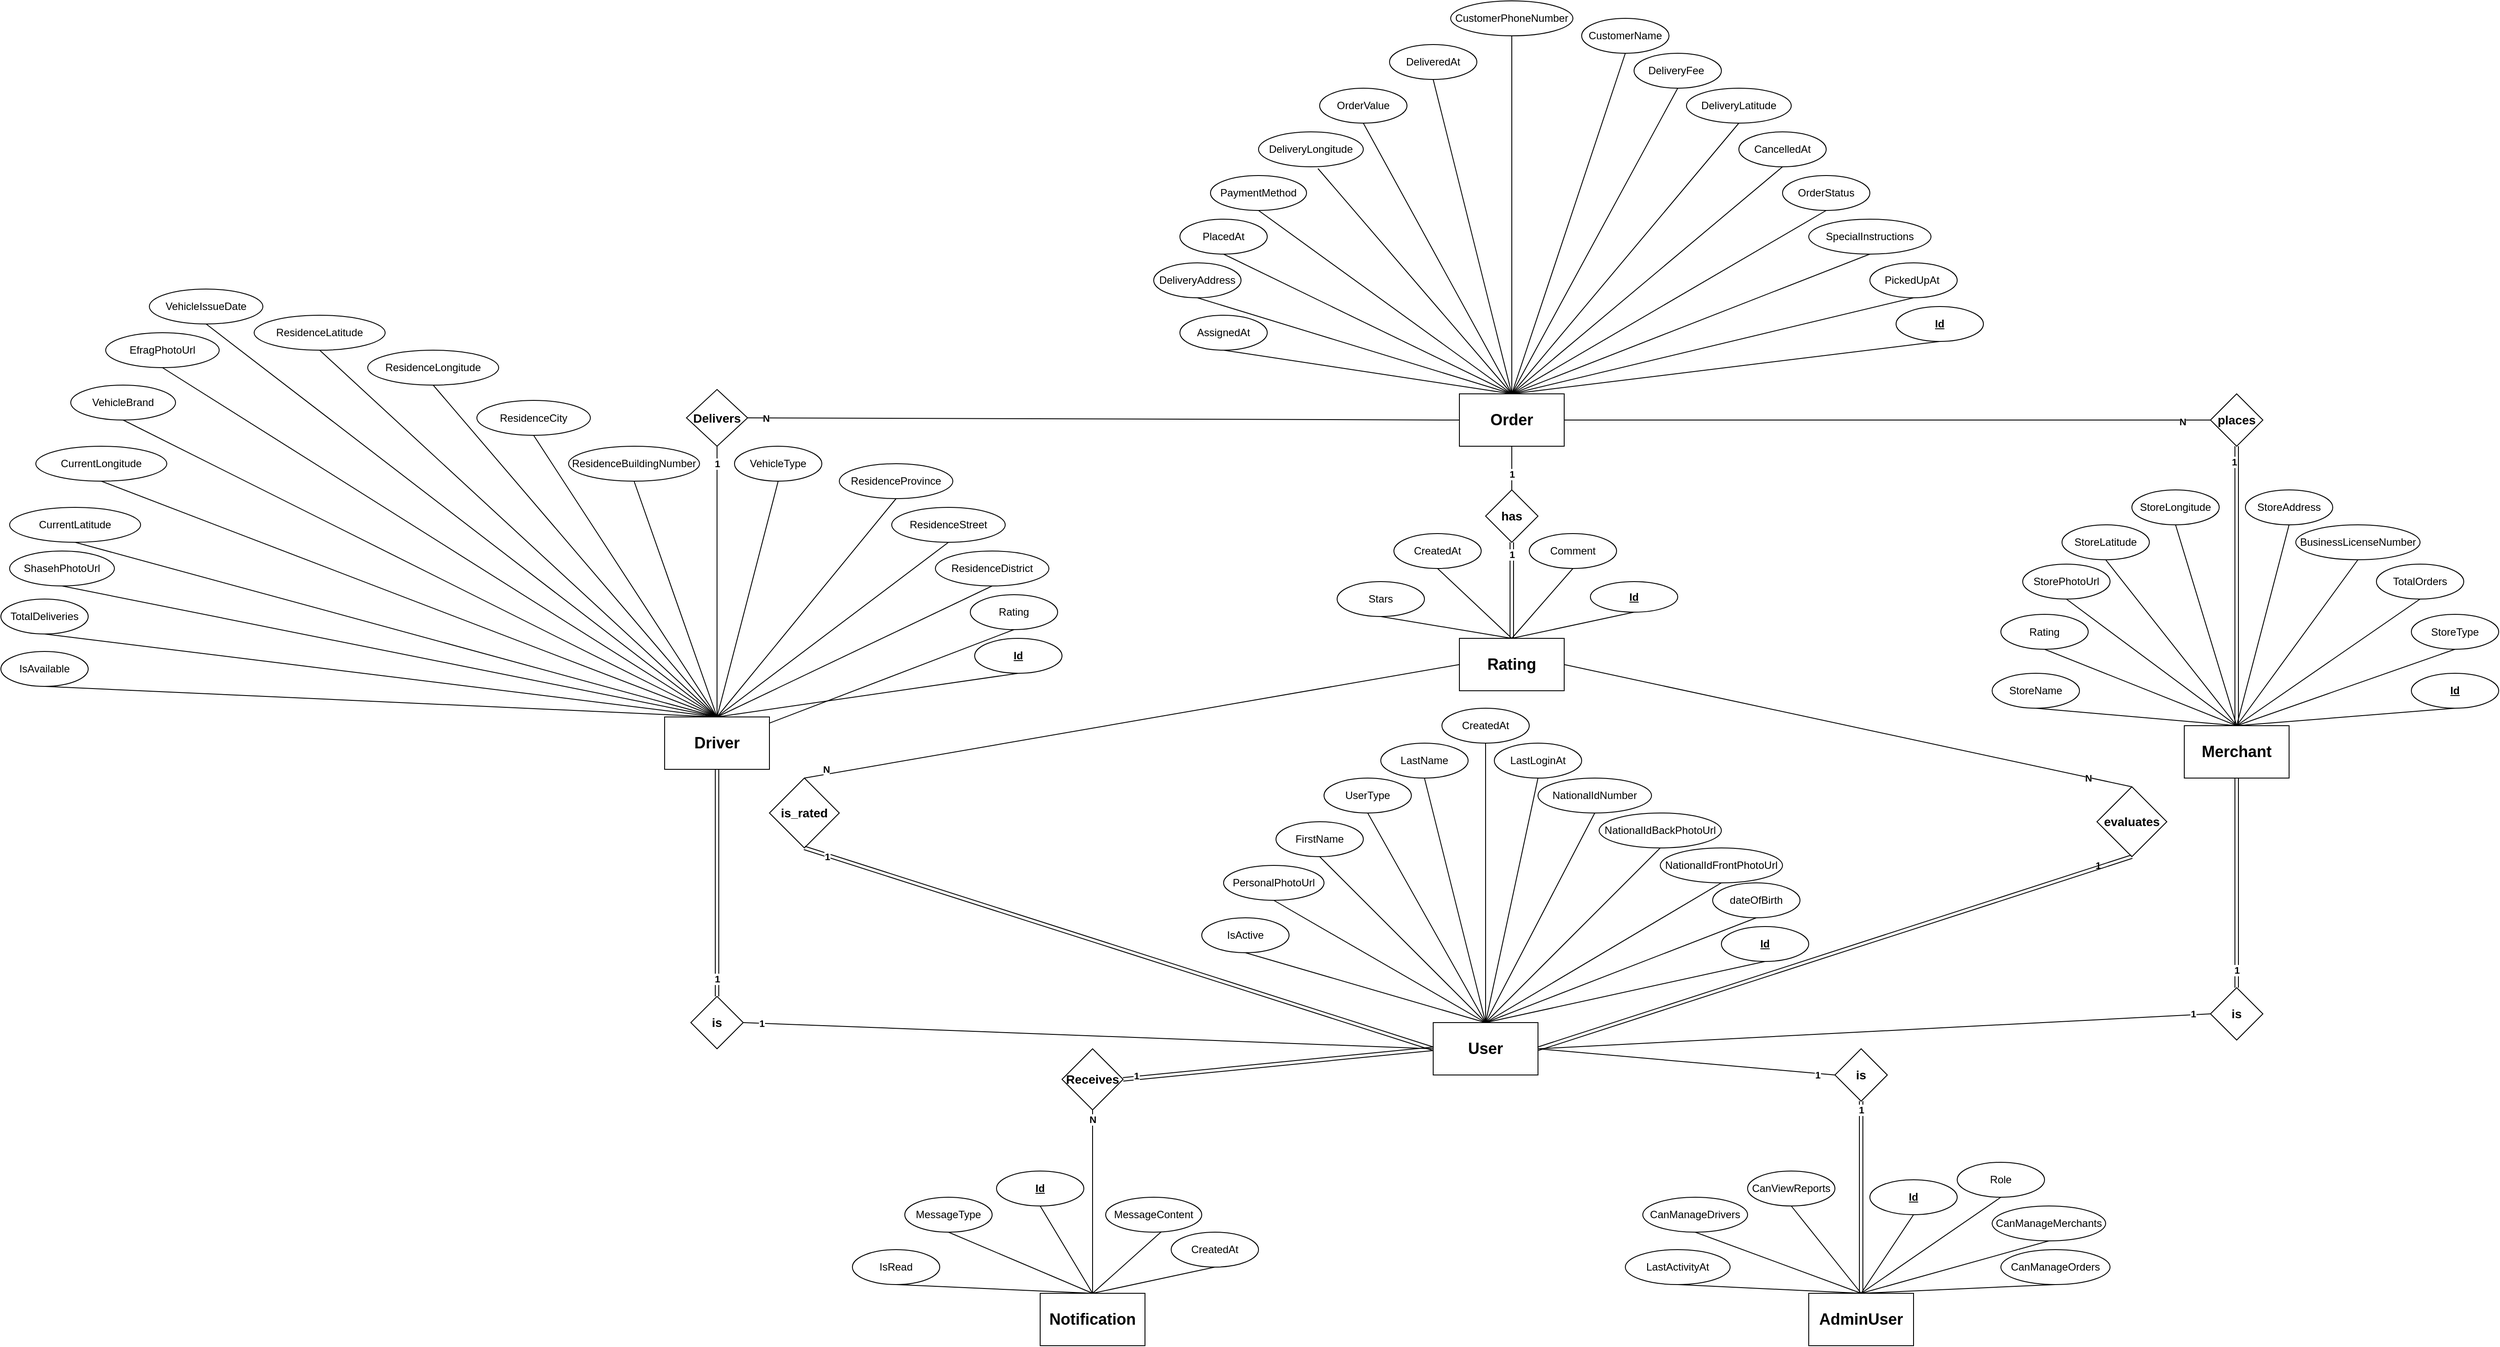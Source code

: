 <mxfile version="27.0.9">
  <diagram name="Page-1" id="9f46799a-70d6-7492-0946-bef42562c5a5">
    <mxGraphModel dx="3363" dy="1566" grid="1" gridSize="10" guides="1" tooltips="1" connect="1" arrows="1" fold="1" page="1" pageScale="1" pageWidth="1100" pageHeight="850" background="none" math="0" shadow="0">
      <root>
        <mxCell id="0" />
        <mxCell id="1" parent="0" />
        <mxCell id="d5mb9EzyclGPVEoklJ2P-3695" value="&lt;b&gt;&lt;font style=&quot;font-size: 18px;&quot;&gt;User&lt;/font&gt;&lt;/b&gt;" style="rounded=0;whiteSpace=wrap;html=1;" parent="1" vertex="1">
          <mxGeometry x="480" y="850" width="120" height="60" as="geometry" />
        </mxCell>
        <mxCell id="d5mb9EzyclGPVEoklJ2P-3696" value="&lt;b&gt;&lt;font style=&quot;font-size: 18px;&quot;&gt;Notification&lt;/font&gt;&lt;/b&gt;" style="rounded=0;whiteSpace=wrap;html=1;" parent="1" vertex="1">
          <mxGeometry x="30" y="1160" width="120" height="60" as="geometry" />
        </mxCell>
        <mxCell id="d5mb9EzyclGPVEoklJ2P-3697" value="&lt;b&gt;&lt;font style=&quot;font-size: 18px;&quot;&gt;Driver&lt;/font&gt;&lt;/b&gt;" style="rounded=0;whiteSpace=wrap;html=1;" parent="1" vertex="1">
          <mxGeometry x="-400" y="500" width="120" height="60" as="geometry" />
        </mxCell>
        <mxCell id="d5mb9EzyclGPVEoklJ2P-3698" value="&lt;b&gt;&lt;font style=&quot;font-size: 18px;&quot;&gt;AdminUser&lt;/font&gt;&lt;/b&gt;" style="rounded=0;whiteSpace=wrap;html=1;" parent="1" vertex="1">
          <mxGeometry x="910" y="1160" width="120" height="60" as="geometry" />
        </mxCell>
        <mxCell id="d5mb9EzyclGPVEoklJ2P-3699" value="&lt;b&gt;&lt;font style=&quot;font-size: 18px;&quot;&gt;Rating&lt;/font&gt;&lt;/b&gt;" style="rounded=0;whiteSpace=wrap;html=1;" parent="1" vertex="1">
          <mxGeometry x="510" y="410" width="120" height="60" as="geometry" />
        </mxCell>
        <mxCell id="d5mb9EzyclGPVEoklJ2P-3700" value="&lt;b&gt;&lt;font style=&quot;font-size: 18px;&quot;&gt;Merchant&lt;/font&gt;&lt;/b&gt;" style="rounded=0;whiteSpace=wrap;html=1;" parent="1" vertex="1">
          <mxGeometry x="1340" y="510" width="120" height="60" as="geometry" />
        </mxCell>
        <mxCell id="d5mb9EzyclGPVEoklJ2P-3701" value="&lt;b&gt;&lt;font style=&quot;font-size: 18px;&quot;&gt;Order&lt;/font&gt;&lt;/b&gt;" style="rounded=0;whiteSpace=wrap;html=1;" parent="1" vertex="1">
          <mxGeometry x="510" y="130" width="120" height="60" as="geometry" />
        </mxCell>
        <mxCell id="d5mb9EzyclGPVEoklJ2P-3702" value="" style="endArrow=none;html=1;rounded=0;entryX=0.5;entryY=0;entryDx=0;entryDy=0;exitX=0.5;exitY=1;exitDx=0;exitDy=0;shape=link;" parent="1" source="d5mb9EzyclGPVEoklJ2P-3703" target="d5mb9EzyclGPVEoklJ2P-3700" edge="1">
          <mxGeometry width="50" height="50" relative="1" as="geometry">
            <mxPoint x="900" y="610" as="sourcePoint" />
            <mxPoint x="920" y="550" as="targetPoint" />
          </mxGeometry>
        </mxCell>
        <mxCell id="d5mb9EzyclGPVEoklJ2P-3703" value="&lt;b&gt;&lt;font style=&quot;font-size: 14px;&quot;&gt;places&lt;/font&gt;&lt;/b&gt;" style="rhombus;whiteSpace=wrap;html=1;" parent="1" vertex="1">
          <mxGeometry x="1370" y="130" width="60" height="60" as="geometry" />
        </mxCell>
        <mxCell id="d5mb9EzyclGPVEoklJ2P-3704" value="" style="endArrow=none;html=1;rounded=0;entryX=0;entryY=0.5;entryDx=0;entryDy=0;exitX=1;exitY=0.5;exitDx=0;exitDy=0;" parent="1" source="d5mb9EzyclGPVEoklJ2P-3701" target="d5mb9EzyclGPVEoklJ2P-3703" edge="1">
          <mxGeometry width="50" height="50" relative="1" as="geometry">
            <mxPoint x="580" y="550" as="sourcePoint" />
            <mxPoint x="670" y="590" as="targetPoint" />
          </mxGeometry>
        </mxCell>
        <mxCell id="d5mb9EzyclGPVEoklJ2P-3705" value="&lt;b&gt;&lt;font style=&quot;font-size: 14px;&quot;&gt;is&lt;/font&gt;&lt;/b&gt;" style="rhombus;whiteSpace=wrap;html=1;" parent="1" vertex="1">
          <mxGeometry x="1370" y="810" width="60" height="60" as="geometry" />
        </mxCell>
        <mxCell id="d5mb9EzyclGPVEoklJ2P-3706" value="" style="endArrow=none;html=1;rounded=0;entryX=0;entryY=0.5;entryDx=0;entryDy=0;exitX=1;exitY=0.5;exitDx=0;exitDy=0;" parent="1" source="d5mb9EzyclGPVEoklJ2P-3695" target="d5mb9EzyclGPVEoklJ2P-3705" edge="1">
          <mxGeometry width="50" height="50" relative="1" as="geometry">
            <mxPoint x="635" y="740" as="sourcePoint" />
            <mxPoint x="745" y="810" as="targetPoint" />
          </mxGeometry>
        </mxCell>
        <mxCell id="d5mb9EzyclGPVEoklJ2P-3707" value="&lt;b&gt;1&lt;/b&gt;" style="edgeLabel;html=1;align=center;verticalAlign=middle;resizable=0;points=[];" parent="d5mb9EzyclGPVEoklJ2P-3706" vertex="1" connectable="0">
          <mxGeometry x="-0.554" y="3" relative="1" as="geometry">
            <mxPoint x="469" y="-198" as="offset" />
          </mxGeometry>
        </mxCell>
        <mxCell id="d5mb9EzyclGPVEoklJ2P-3708" value="" style="endArrow=none;html=1;rounded=0;entryX=0.5;entryY=1;entryDx=0;entryDy=0;exitX=0.5;exitY=0;exitDx=0;exitDy=0;shape=link;" parent="1" source="d5mb9EzyclGPVEoklJ2P-3705" target="d5mb9EzyclGPVEoklJ2P-3700" edge="1">
          <mxGeometry width="50" height="50" relative="1" as="geometry">
            <mxPoint x="800" y="800" as="sourcePoint" />
            <mxPoint x="890" y="760" as="targetPoint" />
          </mxGeometry>
        </mxCell>
        <mxCell id="d5mb9EzyclGPVEoklJ2P-3709" value="&lt;b&gt;1&lt;/b&gt;" style="edgeLabel;html=1;align=center;verticalAlign=middle;resizable=0;points=[];" parent="d5mb9EzyclGPVEoklJ2P-3708" vertex="1" connectable="0">
          <mxGeometry x="0.645" y="-3" relative="1" as="geometry">
            <mxPoint x="-3" y="177" as="offset" />
          </mxGeometry>
        </mxCell>
        <mxCell id="d5mb9EzyclGPVEoklJ2P-3710" value="&lt;b&gt;1&lt;/b&gt;" style="edgeLabel;html=1;align=center;verticalAlign=middle;resizable=0;points=[];" parent="1" vertex="1" connectable="0">
          <mxGeometry x="1380" y="200" as="geometry">
            <mxPoint x="17" y="8" as="offset" />
          </mxGeometry>
        </mxCell>
        <mxCell id="d5mb9EzyclGPVEoklJ2P-3711" value="&lt;b&gt;N&lt;/b&gt;" style="edgeLabel;html=1;align=center;verticalAlign=middle;resizable=0;points=[];" parent="1" vertex="1" connectable="0">
          <mxGeometry x="1330" y="150" as="geometry">
            <mxPoint x="8" y="12" as="offset" />
          </mxGeometry>
        </mxCell>
        <mxCell id="d5mb9EzyclGPVEoklJ2P-3712" value="&lt;b&gt;&lt;font style=&quot;font-size: 14px;&quot;&gt;is&lt;/font&gt;&lt;/b&gt;" style="rhombus;whiteSpace=wrap;html=1;" parent="1" vertex="1">
          <mxGeometry x="-370" y="820" width="60" height="60" as="geometry" />
        </mxCell>
        <mxCell id="d5mb9EzyclGPVEoklJ2P-3713" value="" style="endArrow=none;html=1;rounded=0;exitX=0.5;exitY=1;exitDx=0;exitDy=0;entryX=0.5;entryY=0;entryDx=0;entryDy=0;shape=link;" parent="1" source="d5mb9EzyclGPVEoklJ2P-3697" target="d5mb9EzyclGPVEoklJ2P-3712" edge="1">
          <mxGeometry width="50" height="50" relative="1" as="geometry">
            <mxPoint x="230" y="660" as="sourcePoint" />
            <mxPoint x="380" y="660" as="targetPoint" />
          </mxGeometry>
        </mxCell>
        <mxCell id="d5mb9EzyclGPVEoklJ2P-3714" value="&lt;b&gt;1&lt;/b&gt;" style="edgeLabel;html=1;align=center;verticalAlign=middle;resizable=0;points=[];" parent="d5mb9EzyclGPVEoklJ2P-3713" vertex="1" connectable="0">
          <mxGeometry x="-0.563" y="-1" relative="1" as="geometry">
            <mxPoint x="1" y="183" as="offset" />
          </mxGeometry>
        </mxCell>
        <mxCell id="d5mb9EzyclGPVEoklJ2P-3715" value="" style="endArrow=none;html=1;rounded=0;entryX=0;entryY=0.5;entryDx=0;entryDy=0;exitX=1;exitY=0.5;exitDx=0;exitDy=0;" parent="1" source="d5mb9EzyclGPVEoklJ2P-3712" target="d5mb9EzyclGPVEoklJ2P-3695" edge="1">
          <mxGeometry width="50" height="50" relative="1" as="geometry">
            <mxPoint x="380" y="830" as="sourcePoint" />
            <mxPoint x="470" y="870" as="targetPoint" />
          </mxGeometry>
        </mxCell>
        <mxCell id="d5mb9EzyclGPVEoklJ2P-3716" value="&lt;b&gt;1&lt;/b&gt;" style="edgeLabel;html=1;align=center;verticalAlign=middle;resizable=0;points=[];" parent="d5mb9EzyclGPVEoklJ2P-3715" vertex="1" connectable="0">
          <mxGeometry x="0.687" y="-1" relative="1" as="geometry">
            <mxPoint x="-646" y="-26" as="offset" />
          </mxGeometry>
        </mxCell>
        <mxCell id="d5mb9EzyclGPVEoklJ2P-3717" value="&lt;span style=&quot;font-size: 14px;&quot;&gt;&lt;b&gt;is&lt;/b&gt;&lt;/span&gt;" style="rhombus;whiteSpace=wrap;html=1;" parent="1" vertex="1">
          <mxGeometry x="940" y="880" width="60" height="60" as="geometry" />
        </mxCell>
        <mxCell id="d5mb9EzyclGPVEoklJ2P-3718" value="" style="endArrow=none;html=1;rounded=0;entryX=0.5;entryY=0;entryDx=0;entryDy=0;exitX=0.5;exitY=1;exitDx=0;exitDy=0;shape=link;" parent="1" source="d5mb9EzyclGPVEoklJ2P-3717" target="d5mb9EzyclGPVEoklJ2P-3698" edge="1">
          <mxGeometry width="50" height="50" relative="1" as="geometry">
            <mxPoint x="775" y="1140" as="sourcePoint" />
            <mxPoint x="875" y="1190" as="targetPoint" />
          </mxGeometry>
        </mxCell>
        <mxCell id="d5mb9EzyclGPVEoklJ2P-3719" value="&lt;b&gt;1&lt;/b&gt;" style="edgeLabel;html=1;align=center;verticalAlign=middle;resizable=0;points=[];" parent="d5mb9EzyclGPVEoklJ2P-3718" vertex="1" connectable="0">
          <mxGeometry x="0.687" y="-1" relative="1" as="geometry">
            <mxPoint x="381" y="-286" as="offset" />
          </mxGeometry>
        </mxCell>
        <mxCell id="d5mb9EzyclGPVEoklJ2P-3720" value="" style="endArrow=none;html=1;rounded=0;entryX=0;entryY=0.5;entryDx=0;entryDy=0;exitX=1;exitY=0.5;exitDx=0;exitDy=0;" parent="1" source="d5mb9EzyclGPVEoklJ2P-3695" target="d5mb9EzyclGPVEoklJ2P-3717" edge="1">
          <mxGeometry width="50" height="50" relative="1" as="geometry">
            <mxPoint x="540" y="920" as="sourcePoint" />
            <mxPoint x="787.63" y="990.0" as="targetPoint" />
          </mxGeometry>
        </mxCell>
        <mxCell id="d5mb9EzyclGPVEoklJ2P-3721" value="&lt;b&gt;1&lt;/b&gt;" style="edgeLabel;html=1;align=center;verticalAlign=middle;resizable=0;points=[];" parent="d5mb9EzyclGPVEoklJ2P-3720" vertex="1" connectable="0">
          <mxGeometry x="-0.563" y="-1" relative="1" as="geometry">
            <mxPoint x="246" y="22" as="offset" />
          </mxGeometry>
        </mxCell>
        <mxCell id="d5mb9EzyclGPVEoklJ2P-3722" value="&lt;b&gt;&lt;font style=&quot;font-size: 14px;&quot;&gt;Receives&lt;/font&gt;&lt;/b&gt;" style="rhombus;whiteSpace=wrap;html=1;" parent="1" vertex="1">
          <mxGeometry x="55" y="880" width="70" height="70" as="geometry" />
        </mxCell>
        <mxCell id="d5mb9EzyclGPVEoklJ2P-3723" value="" style="endArrow=none;html=1;rounded=0;exitX=1;exitY=0.5;exitDx=0;exitDy=0;entryX=0;entryY=0.5;entryDx=0;entryDy=0;shape=link;" parent="1" source="d5mb9EzyclGPVEoklJ2P-3722" target="d5mb9EzyclGPVEoklJ2P-3695" edge="1">
          <mxGeometry width="50" height="50" relative="1" as="geometry">
            <mxPoint x="460" y="985" as="sourcePoint" />
            <mxPoint x="540" y="920" as="targetPoint" />
          </mxGeometry>
        </mxCell>
        <mxCell id="d5mb9EzyclGPVEoklJ2P-3724" value="&lt;b&gt;1&lt;/b&gt;" style="edgeLabel;html=1;align=center;verticalAlign=middle;resizable=0;points=[];" parent="d5mb9EzyclGPVEoklJ2P-3723" vertex="1" connectable="0">
          <mxGeometry x="0.645" y="-3" relative="1" as="geometry">
            <mxPoint x="-278" y="22" as="offset" />
          </mxGeometry>
        </mxCell>
        <mxCell id="d5mb9EzyclGPVEoklJ2P-3725" value="" style="endArrow=none;html=1;rounded=0;exitX=0.5;exitY=0;exitDx=0;exitDy=0;entryX=0.5;entryY=1;entryDx=0;entryDy=0;" parent="1" source="d5mb9EzyclGPVEoklJ2P-3696" target="d5mb9EzyclGPVEoklJ2P-3722" edge="1">
          <mxGeometry width="50" height="50" relative="1" as="geometry">
            <mxPoint x="340" y="920" as="sourcePoint" />
            <mxPoint x="370" y="860" as="targetPoint" />
          </mxGeometry>
        </mxCell>
        <mxCell id="d5mb9EzyclGPVEoklJ2P-3726" value="&lt;b&gt;N&lt;/b&gt;" style="edgeLabel;html=1;align=center;verticalAlign=middle;resizable=0;points=[];" parent="d5mb9EzyclGPVEoklJ2P-3725" vertex="1" connectable="0">
          <mxGeometry x="-0.554" y="3" relative="1" as="geometry">
            <mxPoint x="3" y="-152" as="offset" />
          </mxGeometry>
        </mxCell>
        <mxCell id="d5mb9EzyclGPVEoklJ2P-3727" value="&lt;b&gt;&lt;font style=&quot;font-size: 14px;&quot;&gt;Delivers&lt;/font&gt;&lt;/b&gt;" style="rhombus;whiteSpace=wrap;html=1;" parent="1" vertex="1">
          <mxGeometry x="-375" y="125" width="70" height="65" as="geometry" />
        </mxCell>
        <mxCell id="d5mb9EzyclGPVEoklJ2P-3728" value="" style="endArrow=none;html=1;rounded=0;entryX=0;entryY=0.5;entryDx=0;entryDy=0;exitX=1;exitY=0.5;exitDx=0;exitDy=0;" parent="1" source="d5mb9EzyclGPVEoklJ2P-3727" target="d5mb9EzyclGPVEoklJ2P-3701" edge="1">
          <mxGeometry width="50" height="50" relative="1" as="geometry">
            <mxPoint x="420" y="563" as="sourcePoint" />
            <mxPoint x="500" y="488" as="targetPoint" />
          </mxGeometry>
        </mxCell>
        <mxCell id="d5mb9EzyclGPVEoklJ2P-3729" value="&lt;b&gt;N&lt;/b&gt;" style="edgeLabel;html=1;align=center;verticalAlign=middle;resizable=0;points=[];" parent="d5mb9EzyclGPVEoklJ2P-3728" vertex="1" connectable="0">
          <mxGeometry x="0.645" y="-3" relative="1" as="geometry">
            <mxPoint x="-650" y="-5" as="offset" />
          </mxGeometry>
        </mxCell>
        <mxCell id="d5mb9EzyclGPVEoklJ2P-3730" value="" style="endArrow=none;html=1;rounded=0;entryX=0.5;entryY=1;entryDx=0;entryDy=0;exitX=0.5;exitY=0;exitDx=0;exitDy=0;" parent="1" source="d5mb9EzyclGPVEoklJ2P-3697" target="d5mb9EzyclGPVEoklJ2P-3727" edge="1">
          <mxGeometry width="50" height="50" relative="1" as="geometry">
            <mxPoint x="-200" y="575" as="sourcePoint" />
            <mxPoint x="-140" y="525" as="targetPoint" />
          </mxGeometry>
        </mxCell>
        <mxCell id="d5mb9EzyclGPVEoklJ2P-3731" value="&lt;b&gt;1&lt;/b&gt;" style="edgeLabel;html=1;align=center;verticalAlign=middle;resizable=0;points=[];" parent="d5mb9EzyclGPVEoklJ2P-3730" vertex="1" connectable="0">
          <mxGeometry x="-0.554" y="3" relative="1" as="geometry">
            <mxPoint x="3" y="-221" as="offset" />
          </mxGeometry>
        </mxCell>
        <mxCell id="d5mb9EzyclGPVEoklJ2P-3732" value="&lt;span style=&quot;font-size: 14px;&quot;&gt;&lt;b&gt;has&lt;/b&gt;&lt;/span&gt;" style="rhombus;whiteSpace=wrap;html=1;" parent="1" vertex="1">
          <mxGeometry x="540" y="240" width="60" height="60" as="geometry" />
        </mxCell>
        <mxCell id="d5mb9EzyclGPVEoklJ2P-3733" value="" style="endArrow=none;html=1;rounded=0;entryX=0.5;entryY=1;entryDx=0;entryDy=0;exitX=0.5;exitY=0;exitDx=0;exitDy=0;shape=link;" parent="1" source="d5mb9EzyclGPVEoklJ2P-3699" target="d5mb9EzyclGPVEoklJ2P-3732" edge="1">
          <mxGeometry width="50" height="50" relative="1" as="geometry">
            <mxPoint x="240" y="400" as="sourcePoint" />
            <mxPoint x="340" y="460" as="targetPoint" />
          </mxGeometry>
        </mxCell>
        <mxCell id="d5mb9EzyclGPVEoklJ2P-3734" value="&lt;b&gt;1&lt;/b&gt;" style="edgeLabel;html=1;align=center;verticalAlign=middle;resizable=0;points=[];" parent="d5mb9EzyclGPVEoklJ2P-3733" vertex="1" connectable="0">
          <mxGeometry x="-0.563" y="-1" relative="1" as="geometry">
            <mxPoint x="-1" y="-72" as="offset" />
          </mxGeometry>
        </mxCell>
        <mxCell id="d5mb9EzyclGPVEoklJ2P-3735" value="" style="endArrow=none;html=1;rounded=0;entryX=0.5;entryY=1;entryDx=0;entryDy=0;exitX=0.5;exitY=0;exitDx=0;exitDy=0;" parent="1" source="d5mb9EzyclGPVEoklJ2P-3732" target="d5mb9EzyclGPVEoklJ2P-3701" edge="1">
          <mxGeometry width="50" height="50" relative="1" as="geometry">
            <mxPoint x="400" y="460" as="sourcePoint" />
            <mxPoint x="500" y="510" as="targetPoint" />
          </mxGeometry>
        </mxCell>
        <mxCell id="d5mb9EzyclGPVEoklJ2P-3736" value="&lt;b&gt;1&lt;/b&gt;" style="edgeLabel;html=1;align=center;verticalAlign=middle;resizable=0;points=[];" parent="d5mb9EzyclGPVEoklJ2P-3735" vertex="1" connectable="0">
          <mxGeometry x="0.687" y="-1" relative="1" as="geometry">
            <mxPoint x="-1" y="24" as="offset" />
          </mxGeometry>
        </mxCell>
        <mxCell id="d5mb9EzyclGPVEoklJ2P-3737" value="&lt;span style=&quot;font-size: 14px;&quot;&gt;&lt;b&gt;evaluates&lt;/b&gt;&lt;/span&gt;" style="rhombus;whiteSpace=wrap;html=1;" parent="1" vertex="1">
          <mxGeometry x="1240" y="580" width="80" height="80" as="geometry" />
        </mxCell>
        <mxCell id="d5mb9EzyclGPVEoklJ2P-3738" value="" style="endArrow=none;html=1;rounded=0;entryX=0.5;entryY=0;entryDx=0;entryDy=0;exitX=1;exitY=0.5;exitDx=0;exitDy=0;" parent="1" source="d5mb9EzyclGPVEoklJ2P-3699" target="d5mb9EzyclGPVEoklJ2P-3737" edge="1">
          <mxGeometry width="50" height="50" relative="1" as="geometry">
            <mxPoint x="620" y="540" as="sourcePoint" />
            <mxPoint x="780" y="640" as="targetPoint" />
          </mxGeometry>
        </mxCell>
        <mxCell id="d5mb9EzyclGPVEoklJ2P-3739" value="&lt;b&gt;N&lt;/b&gt;" style="edgeLabel;html=1;align=center;verticalAlign=middle;resizable=0;points=[];" parent="d5mb9EzyclGPVEoklJ2P-3738" vertex="1" connectable="0">
          <mxGeometry x="-0.702" y="2" relative="1" as="geometry">
            <mxPoint x="503" y="111" as="offset" />
          </mxGeometry>
        </mxCell>
        <mxCell id="d5mb9EzyclGPVEoklJ2P-3740" value="" style="endArrow=none;html=1;rounded=0;entryX=0.5;entryY=1;entryDx=0;entryDy=0;exitX=1;exitY=0.5;exitDx=0;exitDy=0;shape=link;" parent="1" source="d5mb9EzyclGPVEoklJ2P-3695" target="d5mb9EzyclGPVEoklJ2P-3737" edge="1">
          <mxGeometry width="50" height="50" relative="1" as="geometry">
            <mxPoint x="600" y="757" as="sourcePoint" />
            <mxPoint x="710" y="650" as="targetPoint" />
          </mxGeometry>
        </mxCell>
        <mxCell id="d5mb9EzyclGPVEoklJ2P-3741" value="&lt;b&gt;1&lt;/b&gt;" style="edgeLabel;html=1;align=center;verticalAlign=middle;resizable=0;points=[];" parent="d5mb9EzyclGPVEoklJ2P-3740" vertex="1" connectable="0">
          <mxGeometry x="-0.554" y="3" relative="1" as="geometry">
            <mxPoint x="219" y="122" as="offset" />
          </mxGeometry>
        </mxCell>
        <mxCell id="d5mb9EzyclGPVEoklJ2P-3742" value="&lt;span style=&quot;font-size: 14px;&quot;&gt;&lt;b&gt;is_rated&lt;/b&gt;&lt;/span&gt;" style="rhombus;whiteSpace=wrap;html=1;" parent="1" vertex="1">
          <mxGeometry x="-280" y="570" width="80" height="80" as="geometry" />
        </mxCell>
        <mxCell id="d5mb9EzyclGPVEoklJ2P-3743" value="" style="endArrow=none;html=1;rounded=0;entryX=0;entryY=0.5;entryDx=0;entryDy=0;exitX=0.5;exitY=0;exitDx=0;exitDy=0;" parent="1" source="d5mb9EzyclGPVEoklJ2P-3742" target="d5mb9EzyclGPVEoklJ2P-3699" edge="1">
          <mxGeometry width="50" height="50" relative="1" as="geometry">
            <mxPoint x="375" y="615" as="sourcePoint" />
            <mxPoint x="495" y="540" as="targetPoint" />
          </mxGeometry>
        </mxCell>
        <mxCell id="d5mb9EzyclGPVEoklJ2P-3744" value="&lt;b&gt;N&lt;/b&gt;" style="edgeLabel;html=1;align=center;verticalAlign=middle;resizable=0;points=[];" parent="d5mb9EzyclGPVEoklJ2P-3743" vertex="1" connectable="0">
          <mxGeometry x="0.645" y="-3" relative="1" as="geometry">
            <mxPoint x="-593" y="94" as="offset" />
          </mxGeometry>
        </mxCell>
        <mxCell id="d5mb9EzyclGPVEoklJ2P-3745" value="" style="endArrow=none;html=1;rounded=0;entryX=0;entryY=0.5;entryDx=0;entryDy=0;exitX=0.5;exitY=1;exitDx=0;exitDy=0;shape=link;" parent="1" source="d5mb9EzyclGPVEoklJ2P-3742" target="d5mb9EzyclGPVEoklJ2P-3695" edge="1">
          <mxGeometry width="50" height="50" relative="1" as="geometry">
            <mxPoint x="305" y="730.0" as="sourcePoint" />
            <mxPoint x="480" y="810" as="targetPoint" />
          </mxGeometry>
        </mxCell>
        <mxCell id="d5mb9EzyclGPVEoklJ2P-3746" value="&lt;b&gt;1&lt;/b&gt;" style="edgeLabel;html=1;align=center;verticalAlign=middle;resizable=0;points=[];" parent="d5mb9EzyclGPVEoklJ2P-3745" vertex="1" connectable="0">
          <mxGeometry x="0.687" y="-1" relative="1" as="geometry">
            <mxPoint x="-581" y="-185" as="offset" />
          </mxGeometry>
        </mxCell>
        <mxCell id="d5mb9EzyclGPVEoklJ2P-3747" value="LastName" style="ellipse;whiteSpace=wrap;html=1;align=center;fontStyle=0" parent="1" vertex="1">
          <mxGeometry x="420" y="530" width="100" height="40" as="geometry" />
        </mxCell>
        <mxCell id="d5mb9EzyclGPVEoklJ2P-3748" value="FirstName" style="ellipse;whiteSpace=wrap;html=1;align=center;fontStyle=0" parent="1" vertex="1">
          <mxGeometry x="300" y="620" width="100" height="40" as="geometry" />
        </mxCell>
        <mxCell id="d5mb9EzyclGPVEoklJ2P-3749" value="" style="endArrow=none;html=1;rounded=0;entryX=0.5;entryY=1;entryDx=0;entryDy=0;exitX=0.5;exitY=0;exitDx=0;exitDy=0;" parent="1" source="d5mb9EzyclGPVEoklJ2P-3695" target="d5mb9EzyclGPVEoklJ2P-3747" edge="1">
          <mxGeometry width="50" height="50" relative="1" as="geometry">
            <mxPoint x="410" y="850" as="sourcePoint" />
            <mxPoint x="460" y="800" as="targetPoint" />
          </mxGeometry>
        </mxCell>
        <mxCell id="d5mb9EzyclGPVEoklJ2P-3750" value="" style="endArrow=none;html=1;rounded=0;entryX=0.5;entryY=1;entryDx=0;entryDy=0;exitX=0.5;exitY=0;exitDx=0;exitDy=0;" parent="1" source="d5mb9EzyclGPVEoklJ2P-3695" target="d5mb9EzyclGPVEoklJ2P-3748" edge="1">
          <mxGeometry width="50" height="50" relative="1" as="geometry">
            <mxPoint x="550" y="860" as="sourcePoint" />
            <mxPoint x="510" y="800" as="targetPoint" />
          </mxGeometry>
        </mxCell>
        <mxCell id="d5mb9EzyclGPVEoklJ2P-3751" value="UserType" style="ellipse;whiteSpace=wrap;html=1;align=center;fontStyle=0" parent="1" vertex="1">
          <mxGeometry x="355" y="570" width="100" height="40" as="geometry" />
        </mxCell>
        <mxCell id="d5mb9EzyclGPVEoklJ2P-3754" value="" style="endArrow=none;html=1;rounded=0;entryX=0.5;entryY=1;entryDx=0;entryDy=0;" parent="1" source="d5mb9EzyclGPVEoklJ2P-3697" target="d5mb9EzyclGPVEoklJ2P-3775" edge="1">
          <mxGeometry width="50" height="50" relative="1" as="geometry">
            <mxPoint x="-480" y="780" as="sourcePoint" />
            <mxPoint x="-380" y="470" as="targetPoint" />
          </mxGeometry>
        </mxCell>
        <mxCell id="d5mb9EzyclGPVEoklJ2P-3755" value="" style="endArrow=none;html=1;rounded=0;entryX=0.5;entryY=1;entryDx=0;entryDy=0;exitX=0.5;exitY=0;exitDx=0;exitDy=0;" parent="1" source="d5mb9EzyclGPVEoklJ2P-3695" target="d5mb9EzyclGPVEoklJ2P-3751" edge="1">
          <mxGeometry width="50" height="50" relative="1" as="geometry">
            <mxPoint x="10" y="940" as="sourcePoint" />
            <mxPoint x="60" y="890" as="targetPoint" />
          </mxGeometry>
        </mxCell>
        <mxCell id="d5mb9EzyclGPVEoklJ2P-3758" value="" style="endArrow=none;html=1;rounded=0;entryX=0.5;entryY=1;entryDx=0;entryDy=0;exitX=0.5;exitY=0;exitDx=0;exitDy=0;" parent="1" source="d5mb9EzyclGPVEoklJ2P-3700" target="d5mb9EzyclGPVEoklJ2P-3769" edge="1">
          <mxGeometry width="50" height="50" relative="1" as="geometry">
            <mxPoint x="1650" y="460" as="sourcePoint" />
            <mxPoint x="1700" y="410" as="targetPoint" />
          </mxGeometry>
        </mxCell>
        <mxCell id="d5mb9EzyclGPVEoklJ2P-3759" value="" style="endArrow=none;html=1;rounded=0;entryX=0.5;entryY=1;entryDx=0;entryDy=0;exitX=0.5;exitY=0;exitDx=0;exitDy=0;" parent="1" source="d5mb9EzyclGPVEoklJ2P-3700" target="d5mb9EzyclGPVEoklJ2P-3765" edge="1">
          <mxGeometry width="50" height="50" relative="1" as="geometry">
            <mxPoint x="1660" y="470" as="sourcePoint" />
            <mxPoint x="1710" y="420" as="targetPoint" />
          </mxGeometry>
        </mxCell>
        <mxCell id="d5mb9EzyclGPVEoklJ2P-3760" value="" style="endArrow=none;html=1;rounded=0;entryX=0.5;entryY=1;entryDx=0;entryDy=0;exitX=0.5;exitY=0;exitDx=0;exitDy=0;" parent="1" source="d5mb9EzyclGPVEoklJ2P-3700" target="d5mb9EzyclGPVEoklJ2P-3768" edge="1">
          <mxGeometry width="50" height="50" relative="1" as="geometry">
            <mxPoint x="1660" y="470" as="sourcePoint" />
            <mxPoint x="1710" y="420" as="targetPoint" />
          </mxGeometry>
        </mxCell>
        <mxCell id="d5mb9EzyclGPVEoklJ2P-3761" value="" style="endArrow=none;html=1;rounded=0;entryX=0.5;entryY=1;entryDx=0;entryDy=0;exitX=0.5;exitY=0;exitDx=0;exitDy=0;" parent="1" source="d5mb9EzyclGPVEoklJ2P-3700" target="d5mb9EzyclGPVEoklJ2P-3763" edge="1">
          <mxGeometry width="50" height="50" relative="1" as="geometry">
            <mxPoint x="1670" y="480" as="sourcePoint" />
            <mxPoint x="1720" y="430" as="targetPoint" />
          </mxGeometry>
        </mxCell>
        <mxCell id="d5mb9EzyclGPVEoklJ2P-3763" value="TotalOrders " style="ellipse;whiteSpace=wrap;html=1;align=center;fontStyle=0" parent="1" vertex="1">
          <mxGeometry x="1560" y="325" width="100" height="40" as="geometry" />
        </mxCell>
        <mxCell id="d5mb9EzyclGPVEoklJ2P-3765" value="StoreType " style="ellipse;whiteSpace=wrap;html=1;align=center;fontStyle=0" parent="1" vertex="1">
          <mxGeometry x="1600" y="382.5" width="100" height="40" as="geometry" />
        </mxCell>
        <mxCell id="d5mb9EzyclGPVEoklJ2P-3766" value="" style="endArrow=none;html=1;rounded=0;entryX=0.5;entryY=1;entryDx=0;entryDy=0;exitX=0.5;exitY=0;exitDx=0;exitDy=0;" parent="1" source="d5mb9EzyclGPVEoklJ2P-3700" target="lcqjdDuSJG5RwVw1PZ8H-8" edge="1">
          <mxGeometry width="50" height="50" relative="1" as="geometry">
            <mxPoint x="1670" y="480" as="sourcePoint" />
            <mxPoint x="1350" y="430" as="targetPoint" />
          </mxGeometry>
        </mxCell>
        <mxCell id="d5mb9EzyclGPVEoklJ2P-3767" value="" style="endArrow=none;html=1;rounded=0;entryX=0.5;entryY=1;entryDx=0;entryDy=0;exitX=0.5;exitY=0;exitDx=0;exitDy=0;" parent="1" source="d5mb9EzyclGPVEoklJ2P-3700" target="i74WXMRxZii70deNXKSU-11" edge="1">
          <mxGeometry width="50" height="50" relative="1" as="geometry">
            <mxPoint x="1720" y="530" as="sourcePoint" />
            <mxPoint x="1230" y="425" as="targetPoint" />
          </mxGeometry>
        </mxCell>
        <mxCell id="d5mb9EzyclGPVEoklJ2P-3768" value="StoreName " style="ellipse;whiteSpace=wrap;html=1;align=center;fontStyle=0" parent="1" vertex="1">
          <mxGeometry x="1120" y="450" width="100" height="40" as="geometry" />
        </mxCell>
        <mxCell id="d5mb9EzyclGPVEoklJ2P-3769" value="&lt;b&gt;&lt;u&gt;Id &lt;/u&gt;&lt;/b&gt;" style="ellipse;whiteSpace=wrap;html=1;align=center;fontStyle=0" parent="1" vertex="1">
          <mxGeometry x="1600" y="450" width="100" height="40" as="geometry" />
        </mxCell>
        <mxCell id="d5mb9EzyclGPVEoklJ2P-3770" value="" style="endArrow=none;html=1;rounded=0;entryX=0.5;entryY=1;entryDx=0;entryDy=0;exitX=0.5;exitY=0;exitDx=0;exitDy=0;" parent="1" source="d5mb9EzyclGPVEoklJ2P-3695" target="d5mb9EzyclGPVEoklJ2P-3773" edge="1">
          <mxGeometry width="50" height="50" relative="1" as="geometry">
            <mxPoint x="-200" y="710" as="sourcePoint" />
            <mxPoint x="-150" y="660" as="targetPoint" />
          </mxGeometry>
        </mxCell>
        <mxCell id="d5mb9EzyclGPVEoklJ2P-3771" value="" style="endArrow=none;html=1;rounded=0;entryX=0.5;entryY=1;entryDx=0;entryDy=0;exitX=0.5;exitY=0;exitDx=0;exitDy=0;" parent="1" source="d5mb9EzyclGPVEoklJ2P-3697" target="d5mb9EzyclGPVEoklJ2P-3776" edge="1">
          <mxGeometry width="50" height="50" relative="1" as="geometry">
            <mxPoint x="-680" y="560" as="sourcePoint" />
            <mxPoint x="-630" y="510" as="targetPoint" />
          </mxGeometry>
        </mxCell>
        <mxCell id="d5mb9EzyclGPVEoklJ2P-3773" value="IsActive " style="ellipse;whiteSpace=wrap;html=1;align=center;fontStyle=0" parent="1" vertex="1">
          <mxGeometry x="215" y="730" width="100" height="40" as="geometry" />
        </mxCell>
        <mxCell id="d5mb9EzyclGPVEoklJ2P-3774" value="TotalDeliveries" style="ellipse;whiteSpace=wrap;html=1;align=center;fontStyle=0" parent="1" vertex="1">
          <mxGeometry x="-1160" y="365" width="100" height="40" as="geometry" />
        </mxCell>
        <mxCell id="d5mb9EzyclGPVEoklJ2P-3775" value="Rating " style="ellipse;whiteSpace=wrap;html=1;align=center;fontStyle=0" parent="1" vertex="1">
          <mxGeometry x="-50" y="360" width="100" height="40" as="geometry" />
        </mxCell>
        <mxCell id="d5mb9EzyclGPVEoklJ2P-3776" value="IsAvailable " style="ellipse;whiteSpace=wrap;html=1;align=center;fontStyle=0" parent="1" vertex="1">
          <mxGeometry x="-1160" y="425" width="100" height="40" as="geometry" />
        </mxCell>
        <mxCell id="d5mb9EzyclGPVEoklJ2P-3777" value="" style="endArrow=none;html=1;rounded=0;entryX=0.5;entryY=1;entryDx=0;entryDy=0;exitX=0.5;exitY=0;exitDx=0;exitDy=0;" parent="1" source="d5mb9EzyclGPVEoklJ2P-3697" target="d5mb9EzyclGPVEoklJ2P-3774" edge="1">
          <mxGeometry width="50" height="50" relative="1" as="geometry">
            <mxPoint x="-590" y="400" as="sourcePoint" />
            <mxPoint x="-660" y="470" as="targetPoint" />
          </mxGeometry>
        </mxCell>
        <mxCell id="d5mb9EzyclGPVEoklJ2P-3779" value="ShasehPhotoUrl" style="ellipse;whiteSpace=wrap;html=1;align=center;fontStyle=0" parent="1" vertex="1">
          <mxGeometry x="-1150" y="310" width="120" height="40" as="geometry" />
        </mxCell>
        <mxCell id="d5mb9EzyclGPVEoklJ2P-3780" value="VehicleType " style="ellipse;whiteSpace=wrap;html=1;align=center;fontStyle=0" parent="1" vertex="1">
          <mxGeometry x="-320" y="190" width="100" height="40" as="geometry" />
        </mxCell>
        <mxCell id="d5mb9EzyclGPVEoklJ2P-3781" value="&lt;b&gt;&lt;u&gt;Id &lt;/u&gt;&lt;/b&gt;" style="ellipse;whiteSpace=wrap;html=1;align=center;fontStyle=0" parent="1" vertex="1">
          <mxGeometry x="-45" y="410" width="100" height="40" as="geometry" />
        </mxCell>
        <mxCell id="d5mb9EzyclGPVEoklJ2P-3782" value="" style="endArrow=none;html=1;rounded=0;exitX=0.5;exitY=0;exitDx=0;exitDy=0;entryX=0.5;entryY=1;entryDx=0;entryDy=0;" parent="1" source="d5mb9EzyclGPVEoklJ2P-3697" target="d5mb9EzyclGPVEoklJ2P-3779" edge="1">
          <mxGeometry width="50" height="50" relative="1" as="geometry">
            <mxPoint x="-700" y="530" as="sourcePoint" />
            <mxPoint x="-460" y="540" as="targetPoint" />
          </mxGeometry>
        </mxCell>
        <mxCell id="d5mb9EzyclGPVEoklJ2P-3783" value="" style="endArrow=none;html=1;rounded=0;entryX=0.5;entryY=1;entryDx=0;entryDy=0;exitX=0.5;exitY=0;exitDx=0;exitDy=0;" parent="1" source="d5mb9EzyclGPVEoklJ2P-3697" target="d5mb9EzyclGPVEoklJ2P-3781" edge="1">
          <mxGeometry width="50" height="50" relative="1" as="geometry">
            <mxPoint x="-680" y="550" as="sourcePoint" />
            <mxPoint x="-630" y="500" as="targetPoint" />
          </mxGeometry>
        </mxCell>
        <mxCell id="d5mb9EzyclGPVEoklJ2P-3784" value="" style="endArrow=none;html=1;rounded=0;entryX=0.5;entryY=1;entryDx=0;entryDy=0;exitX=0.5;exitY=0;exitDx=0;exitDy=0;" parent="1" source="d5mb9EzyclGPVEoklJ2P-3697" target="d5mb9EzyclGPVEoklJ2P-3780" edge="1">
          <mxGeometry width="50" height="50" relative="1" as="geometry">
            <mxPoint x="-670" y="560" as="sourcePoint" />
            <mxPoint x="-620" y="510" as="targetPoint" />
          </mxGeometry>
        </mxCell>
        <mxCell id="d5mb9EzyclGPVEoklJ2P-3785" value="" style="endArrow=none;html=1;rounded=0;entryX=0.5;entryY=1;entryDx=0;entryDy=0;exitX=0.5;exitY=0;exitDx=0;exitDy=0;" parent="1" source="d5mb9EzyclGPVEoklJ2P-3698" target="d5mb9EzyclGPVEoklJ2P-3792" edge="1">
          <mxGeometry width="50" height="50" relative="1" as="geometry">
            <mxPoint x="935.0" y="1158" as="sourcePoint" />
            <mxPoint x="1335" y="1170" as="targetPoint" />
          </mxGeometry>
        </mxCell>
        <mxCell id="d5mb9EzyclGPVEoklJ2P-3786" value="" style="endArrow=none;html=1;rounded=0;entryX=0.5;entryY=1;entryDx=0;entryDy=0;exitX=0.5;exitY=0;exitDx=0;exitDy=0;" parent="1" source="d5mb9EzyclGPVEoklJ2P-3698" target="d5mb9EzyclGPVEoklJ2P-3788" edge="1">
          <mxGeometry width="50" height="50" relative="1" as="geometry">
            <mxPoint x="1180" y="1090" as="sourcePoint" />
            <mxPoint x="1230" y="1040" as="targetPoint" />
          </mxGeometry>
        </mxCell>
        <mxCell id="d5mb9EzyclGPVEoklJ2P-3787" value="CanViewReports " style="ellipse;whiteSpace=wrap;html=1;align=center;fontStyle=0" parent="1" vertex="1">
          <mxGeometry x="840" y="1020" width="100" height="40" as="geometry" />
        </mxCell>
        <mxCell id="d5mb9EzyclGPVEoklJ2P-3788" value="CanManageOrders " style="ellipse;whiteSpace=wrap;html=1;align=center;fontStyle=0" parent="1" vertex="1">
          <mxGeometry x="1130" y="1110" width="125" height="40" as="geometry" />
        </mxCell>
        <mxCell id="d5mb9EzyclGPVEoklJ2P-3789" value="CanManageDrivers" style="ellipse;whiteSpace=wrap;html=1;align=center;fontStyle=0" parent="1" vertex="1">
          <mxGeometry x="720" y="1050" width="120" height="40" as="geometry" />
        </mxCell>
        <mxCell id="d5mb9EzyclGPVEoklJ2P-3790" value="CanManageMerchants " style="ellipse;whiteSpace=wrap;html=1;align=center;fontStyle=0" parent="1" vertex="1">
          <mxGeometry x="1120" y="1060" width="130" height="40" as="geometry" />
        </mxCell>
        <mxCell id="d5mb9EzyclGPVEoklJ2P-3791" value="" style="endArrow=none;html=1;rounded=0;entryX=0.5;entryY=1;entryDx=0;entryDy=0;exitX=0.5;exitY=0;exitDx=0;exitDy=0;" parent="1" source="d5mb9EzyclGPVEoklJ2P-3698" target="d5mb9EzyclGPVEoklJ2P-3789" edge="1">
          <mxGeometry width="50" height="50" relative="1" as="geometry">
            <mxPoint x="1180" y="1090" as="sourcePoint" />
            <mxPoint x="1230" y="1040" as="targetPoint" />
          </mxGeometry>
        </mxCell>
        <mxCell id="d5mb9EzyclGPVEoklJ2P-3792" value="Role " style="ellipse;whiteSpace=wrap;html=1;align=center;fontStyle=0" parent="1" vertex="1">
          <mxGeometry x="1080" y="1010" width="100" height="40" as="geometry" />
        </mxCell>
        <mxCell id="d5mb9EzyclGPVEoklJ2P-3793" value="&lt;b&gt;&lt;u&gt;Id &lt;/u&gt;&lt;/b&gt;" style="ellipse;whiteSpace=wrap;html=1;align=center;fontStyle=0" parent="1" vertex="1">
          <mxGeometry x="980.0" y="1030" width="100" height="40" as="geometry" />
        </mxCell>
        <mxCell id="d5mb9EzyclGPVEoklJ2P-3794" value="" style="endArrow=none;html=1;rounded=0;entryX=0.5;entryY=1;entryDx=0;entryDy=0;exitX=0.5;exitY=0;exitDx=0;exitDy=0;" parent="1" source="d5mb9EzyclGPVEoklJ2P-3698" target="d5mb9EzyclGPVEoklJ2P-3790" edge="1">
          <mxGeometry width="50" height="50" relative="1" as="geometry">
            <mxPoint x="1190" y="1100" as="sourcePoint" />
            <mxPoint x="1240" y="1050" as="targetPoint" />
          </mxGeometry>
        </mxCell>
        <mxCell id="d5mb9EzyclGPVEoklJ2P-3795" value="" style="endArrow=none;html=1;rounded=0;exitX=0.5;exitY=0;exitDx=0;exitDy=0;entryX=0.5;entryY=1;entryDx=0;entryDy=0;" parent="1" source="d5mb9EzyclGPVEoklJ2P-3698" target="d5mb9EzyclGPVEoklJ2P-3793" edge="1">
          <mxGeometry width="50" height="50" relative="1" as="geometry">
            <mxPoint x="955.0" y="1140" as="sourcePoint" />
            <mxPoint x="1005.0" y="1090" as="targetPoint" />
          </mxGeometry>
        </mxCell>
        <mxCell id="d5mb9EzyclGPVEoklJ2P-3796" value="" style="endArrow=none;html=1;rounded=0;entryX=0.5;entryY=1;entryDx=0;entryDy=0;exitX=0.5;exitY=0;exitDx=0;exitDy=0;" parent="1" source="d5mb9EzyclGPVEoklJ2P-3698" target="d5mb9EzyclGPVEoklJ2P-3787" edge="1">
          <mxGeometry width="50" height="50" relative="1" as="geometry">
            <mxPoint x="1200" y="1110" as="sourcePoint" />
            <mxPoint x="1250" y="1060" as="targetPoint" />
          </mxGeometry>
        </mxCell>
        <mxCell id="d5mb9EzyclGPVEoklJ2P-3797" value="" style="endArrow=none;html=1;rounded=0;entryX=0.5;entryY=1;entryDx=0;entryDy=0;exitX=0.5;exitY=0;exitDx=0;exitDy=0;" parent="1" source="d5mb9EzyclGPVEoklJ2P-3701" target="d5mb9EzyclGPVEoklJ2P-3798" edge="1">
          <mxGeometry width="50" height="50" relative="1" as="geometry">
            <mxPoint x="950" y="50" as="sourcePoint" />
            <mxPoint x="1000" as="targetPoint" />
          </mxGeometry>
        </mxCell>
        <mxCell id="d5mb9EzyclGPVEoklJ2P-3798" value="CancelledAt " style="ellipse;whiteSpace=wrap;html=1;align=center;fontStyle=0" parent="1" vertex="1">
          <mxGeometry x="830" y="-170" width="100" height="40" as="geometry" />
        </mxCell>
        <mxCell id="d5mb9EzyclGPVEoklJ2P-3799" value="DeliveredAt " style="ellipse;whiteSpace=wrap;html=1;align=center;fontStyle=0" parent="1" vertex="1">
          <mxGeometry x="430" y="-270" width="100" height="40" as="geometry" />
        </mxCell>
        <mxCell id="d5mb9EzyclGPVEoklJ2P-3800" value="" style="endArrow=none;html=1;rounded=0;entryX=0.5;entryY=1;entryDx=0;entryDy=0;exitX=0.5;exitY=0;exitDx=0;exitDy=0;" parent="1" source="d5mb9EzyclGPVEoklJ2P-3701" target="d5mb9EzyclGPVEoklJ2P-3804" edge="1">
          <mxGeometry width="50" height="50" relative="1" as="geometry">
            <mxPoint x="870" y="-70" as="sourcePoint" />
            <mxPoint x="920" y="-120" as="targetPoint" />
          </mxGeometry>
        </mxCell>
        <mxCell id="d5mb9EzyclGPVEoklJ2P-3801" value="" style="endArrow=none;html=1;rounded=0;entryX=0.5;entryY=1;entryDx=0;entryDy=0;exitX=0.5;exitY=0;exitDx=0;exitDy=0;" parent="1" source="d5mb9EzyclGPVEoklJ2P-3701" target="d5mb9EzyclGPVEoklJ2P-3805" edge="1">
          <mxGeometry width="50" height="50" relative="1" as="geometry">
            <mxPoint x="870" y="-80" as="sourcePoint" />
            <mxPoint x="920" y="-130" as="targetPoint" />
          </mxGeometry>
        </mxCell>
        <mxCell id="d5mb9EzyclGPVEoklJ2P-3802" value="AssignedAt " style="ellipse;whiteSpace=wrap;html=1;align=center;fontStyle=0" parent="1" vertex="1">
          <mxGeometry x="190" y="40" width="100" height="40" as="geometry" />
        </mxCell>
        <mxCell id="d5mb9EzyclGPVEoklJ2P-3803" value="" style="endArrow=none;html=1;rounded=0;entryX=0.5;entryY=1;entryDx=0;entryDy=0;exitX=0.5;exitY=0;exitDx=0;exitDy=0;" parent="1" source="d5mb9EzyclGPVEoklJ2P-3701" target="d5mb9EzyclGPVEoklJ2P-3808" edge="1">
          <mxGeometry width="50" height="50" relative="1" as="geometry">
            <mxPoint x="870" y="-80" as="sourcePoint" />
            <mxPoint x="920" y="-130" as="targetPoint" />
          </mxGeometry>
        </mxCell>
        <mxCell id="d5mb9EzyclGPVEoklJ2P-3804" value="PlacedAt " style="ellipse;whiteSpace=wrap;html=1;align=center;fontStyle=0" parent="1" vertex="1">
          <mxGeometry x="190" y="-70" width="100" height="40" as="geometry" />
        </mxCell>
        <mxCell id="d5mb9EzyclGPVEoklJ2P-3805" value="SpecialInstructions " style="ellipse;whiteSpace=wrap;html=1;align=center;fontStyle=0" parent="1" vertex="1">
          <mxGeometry x="910" y="-70" width="140" height="40" as="geometry" />
        </mxCell>
        <mxCell id="d5mb9EzyclGPVEoklJ2P-3806" value="" style="endArrow=none;html=1;rounded=0;entryX=0.5;entryY=0;entryDx=0;entryDy=0;exitX=0.5;exitY=1;exitDx=0;exitDy=0;" parent="1" source="d5mb9EzyclGPVEoklJ2P-3802" target="d5mb9EzyclGPVEoklJ2P-3701" edge="1">
          <mxGeometry width="50" height="50" relative="1" as="geometry">
            <mxPoint x="880" y="-70" as="sourcePoint" />
            <mxPoint x="930" y="-120" as="targetPoint" />
          </mxGeometry>
        </mxCell>
        <mxCell id="d5mb9EzyclGPVEoklJ2P-3807" value="" style="endArrow=none;html=1;rounded=0;entryX=0.5;entryY=1;entryDx=0;entryDy=0;exitX=0.5;exitY=0;exitDx=0;exitDy=0;" parent="1" source="d5mb9EzyclGPVEoklJ2P-3701" target="d5mb9EzyclGPVEoklJ2P-3820" edge="1">
          <mxGeometry width="50" height="50" relative="1" as="geometry">
            <mxPoint x="570" y="130" as="sourcePoint" />
            <mxPoint x="620" y="80" as="targetPoint" />
          </mxGeometry>
        </mxCell>
        <mxCell id="d5mb9EzyclGPVEoklJ2P-3808" value="OrderStatus " style="ellipse;whiteSpace=wrap;html=1;align=center;fontStyle=0" parent="1" vertex="1">
          <mxGeometry x="880" y="-120" width="100" height="40" as="geometry" />
        </mxCell>
        <mxCell id="d5mb9EzyclGPVEoklJ2P-3809" value="PaymentMethod" style="ellipse;whiteSpace=wrap;html=1;align=center;fontStyle=0" parent="1" vertex="1">
          <mxGeometry x="225" y="-120" width="110" height="40" as="geometry" />
        </mxCell>
        <mxCell id="d5mb9EzyclGPVEoklJ2P-3810" value="" style="endArrow=none;html=1;rounded=0;entryX=0.5;entryY=1;entryDx=0;entryDy=0;exitX=0.5;exitY=0;exitDx=0;exitDy=0;" parent="1" source="d5mb9EzyclGPVEoklJ2P-3701" target="d5mb9EzyclGPVEoklJ2P-3818" edge="1">
          <mxGeometry width="50" height="50" relative="1" as="geometry">
            <mxPoint x="580" y="-70" as="sourcePoint" />
            <mxPoint x="630" y="-120" as="targetPoint" />
          </mxGeometry>
        </mxCell>
        <mxCell id="d5mb9EzyclGPVEoklJ2P-3811" value="&lt;span style=&quot;color: rgba(0, 0, 0, 0); font-family: monospace; font-size: 0px; text-align: start; text-wrap-mode: nowrap;&quot;&gt;%3CmxGraphModel%3E%3Croot%3E%3CmxCell%20id%3D%220%22%2F%3E%3CmxCell%20id%3D%221%22%20parent%3D%220%22%2F%3E%3CmxCell%20id%3D%222%22%20value%3D%22%22%20style%3D%22endArrow%3Dnone%3Bhtml%3D1%3Brounded%3D0%3B%22%20edge%3D%221%22%20parent%3D%221%22%3E%3CmxGeometry%20width%3D%2250%22%20height%3D%2250%22%20relative%3D%221%22%20as%3D%22geometry%22%3E%3CmxPoint%20x%3D%22440%22%20y%3D%22-20%22%20as%3D%22sourcePoint%22%2F%3E%3CmxPoint%20x%3D%22490%22%20y%3D%22-70%22%20as%3D%22targetPoint%22%2F%3E%3C%2FmxGeometry%3E%3C%2FmxCell%3E%3CmxCell%20id%3D%223%22%20value%3D%22%22%20style%3D%22endArrow%3Dnone%3Bhtml%3D1%3Brounded%3D0%3B%22%20edge%3D%221%22%20parent%3D%221%22%3E%3CmxGeometry%20width%3D%2250%22%20height%3D%2250%22%20relative%3D%221%22%20as%3D%22geometry%22%3E%3CmxPoint%20x%3D%22450%22%20y%3D%22-10%22%20as%3D%22sourcePoint%22%2F%3E%3CmxPoint%20x%3D%22500%22%20y%3D%22-60%22%20as%3D%22targetPoint%22%2F%3E%3C%2FmxGeometry%3E%3C%2FmxCell%3E%3CmxCell%20id%3D%224%22%20value%3D%22%22%20style%3D%22endArrow%3Dnone%3Bhtml%3D1%3Brounded%3D0%3B%22%20edge%3D%221%22%20parent%3D%221%22%3E%3CmxGeometry%20width%3D%2250%22%20height%3D%2250%22%20relative%3D%221%22%20as%3D%22geometry%22%3E%3CmxPoint%20x%3D%22460%22%20as%3D%22sourcePoint%22%2F%3E%3CmxPoint%20x%3D%22510%22%20y%3D%22-50%22%20as%3D%22targetPoint%22%2F%3E%3C%2FmxGeometry%3E%3C%2FmxCell%3E%3CmxCell%20id%3D%225%22%20value%3D%22%22%20style%3D%22endArrow%3Dnone%3Bhtml%3D1%3Brounded%3D0%3B%22%20edge%3D%221%22%20parent%3D%221%22%3E%3CmxGeometry%20width%3D%2250%22%20height%3D%2250%22%20relative%3D%221%22%20as%3D%22geometry%22%3E%3CmxPoint%20x%3D%22440%22%20y%3D%22-20%22%20as%3D%22sourcePoint%22%2F%3E%3CmxPoint%20x%3D%22490%22%20y%3D%22-70%22%20as%3D%22targetPoint%22%2F%3E%3C%2FmxGeometry%3E%3C%2FmxCell%3E%3CmxCell%20id%3D%226%22%20value%3D%22%22%20style%3D%22endArrow%3Dnone%3Bhtml%3D1%3Brounded%3D0%3B%22%20edge%3D%221%22%20parent%3D%221%22%3E%3CmxGeometry%20width%3D%2250%22%20height%3D%2250%22%20relative%3D%221%22%20as%3D%22geometry%22%3E%3CmxPoint%20x%3D%22450%22%20y%3D%22-10%22%20as%3D%22sourcePoint%22%2F%3E%3CmxPoint%20x%3D%22500%22%20y%3D%22-60%22%20as%3D%22targetPoint%22%2F%3E%3C%2FmxGeometry%3E%3C%2FmxCell%3E%3CmxCell%20id%3D%227%22%20value%3D%22%22%20style%3D%22endArrow%3Dnone%3Bhtml%3D1%3Brounded%3D0%3B%22%20edge%3D%221%22%20parent%3D%221%22%3E%3CmxGeometry%20width%3D%2250%22%20height%3D%2250%22%20relative%3D%221%22%20as%3D%22geometry%22%3E%3CmxPoint%20x%3D%22450%22%20y%3D%22-10%22%20as%3D%22sourcePoint%22%2F%3E%3CmxPoint%20x%3D%22500%22%20y%3D%22-60%22%20as%3D%22targetPoint%22%2F%3E%3C%2FmxGeometry%3E%3C%2FmxCell%3E%3CmxCell%20id%3D%228%22%20value%3D%22%22%20style%3D%22endArrow%3Dnone%3Bhtml%3D1%3Brounded%3D0%3B%22%20edge%3D%221%22%20parent%3D%221%22%3E%3CmxGeometry%20width%3D%2250%22%20height%3D%2250%22%20relative%3D%221%22%20as%3D%22geometry%22%3E%3CmxPoint%20x%3D%22440%22%20y%3D%22-30%22%20as%3D%22sourcePoint%22%2F%3E%3CmxPoint%20x%3D%22490%22%20y%3D%22-80%22%20as%3D%22targetPoint%22%2F%3E%3C%2FmxGeometry%3E%3C%2FmxCell%3E%3CmxCell%20id%3D%229%22%20value%3D%22%22%20style%3D%22endArrow%3Dnone%3Bhtml%3D1%3Brounded%3D0%3B%22%20edge%3D%221%22%20parent%3D%221%22%3E%3CmxGeometry%20width%3D%2250%22%20height%3D%2250%22%20relative%3D%221%22%20as%3D%22geometry%22%3E%3CmxPoint%20x%3D%22450%22%20y%3D%22-20%22%20as%3D%22sourcePoint%22%2F%3E%3CmxPoint%20x%3D%22500%22%20y%3D%22-70%22%20as%3D%22targetPoint%22%2F%3E%3C%2FmxGeometry%3E%3C%2FmxCell%3E%3CmxCell%20id%3D%2210%22%20value%3D%22%22%20style%3D%22endArrow%3Dnone%3Bhtml%3D1%3Brounded%3D0%3B%22%20edge%3D%221%22%20parent%3D%221%22%3E%3CmxGeometry%20width%3D%2250%22%20height%3D%2250%22%20relative%3D%221%22%20as%3D%22geometry%22%3E%3CmxPoint%20x%3D%22460%22%20y%3D%22-10%22%20as%3D%22sourcePoint%22%2F%3E%3CmxPoint%20x%3D%22510%22%20y%3D%22-60%22%20as%3D%22targetPoint%22%2F%3E%3C%2FmxGeometry%3E%3C%2FmxCell%3E%3CmxCell%20id%3D%2211%22%20value%3D%22%22%20style%3D%22endArrow%3Dnone%3Bhtml%3D1%3Brounded%3D0%3B%22%20edge%3D%221%22%20parent%3D%221%22%3E%3CmxGeometry%20width%3D%2250%22%20height%3D%2250%22%20relative%3D%221%22%20as%3D%22geometry%22%3E%3CmxPoint%20x%3D%22440%22%20y%3D%22-30%22%20as%3D%22sourcePoint%22%2F%3E%3CmxPoint%20x%3D%22490%22%20y%3D%22-80%22%20as%3D%22targetPoint%22%2F%3E%3C%2FmxGeometry%3E%3C%2FmxCell%3E%3CmxCell%20id%3D%2212%22%20value%3D%22%22%20style%3D%22endArrow%3Dnone%3Bhtml%3D1%3Brounded%3D0%3B%22%20edge%3D%221%22%20parent%3D%221%22%3E%3CmxGeometry%20width%3D%2250%22%20height%3D%2250%22%20relative%3D%221%22%20as%3D%22geometry%22%3E%3CmxPoint%20x%3D%22450%22%20y%3D%22-20%22%20as%3D%22sourcePoint%22%2F%3E%3CmxPoint%20x%3D%22500%22%20y%3D%22-70%22%20as%3D%22targetPoint%22%2F%3E%3C%2FmxGeometry%3E%3C%2FmxCell%3E%3CmxCell%20id%3D%2213%22%20value%3D%22%22%20style%3D%22endArrow%3Dnone%3Bhtml%3D1%3Brounded%3D0%3B%22%20edge%3D%221%22%20parent%3D%221%22%3E%3CmxGeometry%20width%3D%2250%22%20height%3D%2250%22%20relative%3D%221%22%20as%3D%22geometry%22%3E%3CmxPoint%20x%3D%22460%22%20y%3D%22-10%22%20as%3D%22sourcePoint%22%2F%3E%3CmxPoint%20x%3D%22510%22%20y%3D%22-60%22%20as%3D%22targetPoint%22%2F%3E%3C%2FmxGeometry%3E%3C%2FmxCell%3E%3CmxCell%20id%3D%2214%22%20value%3D%22%22%20style%3D%22endArrow%3Dnone%3Bhtml%3D1%3Brounded%3D0%3B%22%20edge%3D%221%22%20parent%3D%221%22%3E%3CmxGeometry%20width%3D%2250%22%20height%3D%2250%22%20relative%3D%221%22%20as%3D%22geometry%22%3E%3CmxPoint%20x%3D%22470%22%20as%3D%22sourcePoint%22%2F%3E%3CmxPoint%20x%3D%22520%22%20y%3D%22-50%22%20as%3D%22targetPoint%22%2F%3E%3C%2FmxGeometry%3E%3C%2FmxCell%3E%3CmxCell%20id%3D%2215%22%20value%3D%22%22%20style%3D%22endArrow%3Dnone%3Bhtml%3D1%3Brounded%3D0%3B%22%20edge%3D%221%22%20parent%3D%221%22%3E%3CmxGeometry%20width%3D%2250%22%20height%3D%2250%22%20relative%3D%221%22%20as%3D%22geometry%22%3E%3CmxPoint%20x%3D%22440%22%20y%3D%22-30%22%20as%3D%22sourcePoint%22%2F%3E%3CmxPoint%20x%3D%22490%22%20y%3D%22-80%22%20as%3D%22targetPoint%22%2F%3E%3C%2FmxGeometry%3E%3C%2FmxCell%3E%3CmxCell%20id%3D%2216%22%20value%3D%22%22%20style%3D%22endArrow%3Dnone%3Bhtml%3D1%3Brounded%3D0%3B%22%20edge%3D%221%22%20parent%3D%221%22%3E%3CmxGeometry%20width%3D%2250%22%20height%3D%2250%22%20relative%3D%221%22%20as%3D%22geometry%22%3E%3CmxPoint%20x%3D%22450%22%20y%3D%22-20%22%20as%3D%22sourcePoint%22%2F%3E%3CmxPoint%20x%3D%22500%22%20y%3D%22-70%22%20as%3D%22targetPoint%22%2F%3E%3C%2FmxGeometry%3E%3C%2FmxCell%3E%3CmxCell%20id%3D%2217%22%20value%3D%22%22%20style%3D%22endArrow%3Dnone%3Bhtml%3D1%3Brounded%3D0%3B%22%20edge%3D%221%22%20parent%3D%221%22%3E%3CmxGeometry%20width%3D%2250%22%20height%3D%2250%22%20relative%3D%221%22%20as%3D%22geometry%22%3E%3CmxPoint%20x%3D%22460%22%20y%3D%22-10%22%20as%3D%22sourcePoint%22%2F%3E%3CmxPoint%20x%3D%22510%22%20y%3D%22-60%22%20as%3D%22targetPoint%22%2F%3E%3C%2FmxGeometry%3E%3C%2FmxCell%3E%3CmxCell%20id%3D%2218%22%20value%3D%22%22%20style%3D%22endArrow%3Dnone%3Bhtml%3D1%3Brounded%3D0%3B%22%20edge%3D%221%22%20parent%3D%221%22%3E%3CmxGeometry%20width%3D%2250%22%20height%3D%2250%22%20relative%3D%221%22%20as%3D%22geometry%22%3E%3CmxPoint%20x%3D%22470%22%20as%3D%22sourcePoint%22%2F%3E%3CmxPoint%20x%3D%22520%22%20y%3D%22-50%22%20as%3D%22targetPoint%22%2F%3E%3C%2FmxGeometry%3E%3C%2FmxCell%3E%3CmxCell%20id%3D%2219%22%20value%3D%22%22%20style%3D%22endArrow%3Dnone%3Bhtml%3D1%3Brounded%3D0%3B%22%20edge%3D%221%22%20parent%3D%221%22%3E%3CmxGeometry%20width%3D%2250%22%20height%3D%2250%22%20relative%3D%221%22%20as%3D%22geometry%22%3E%3CmxPoint%20x%3D%22440%22%20y%3D%22-30%22%20as%3D%22sourcePoint%22%2F%3E%3CmxPoint%20x%3D%22490%22%20y%3D%22-80%22%20as%3D%22targetPoint%22%2F%3E%3C%2FmxGeometry%3E%3C%2FmxCell%3E%3CmxCell%20id%3D%2220%22%20value%3D%22%22%20style%3D%22endArrow%3Dnone%3Bhtml%3D1%3Brounded%3D0%3B%22%20edge%3D%221%22%20parent%3D%221%22%3E%3CmxGeometry%20width%3D%2250%22%20height%3D%2250%22%20relative%3D%221%22%20as%3D%22geometry%22%3E%3CmxPoint%20x%3D%22450%22%20y%3D%22-20%22%20as%3D%22sourcePoint%22%2F%3E%3CmxPoint%20x%3D%22500%22%20y%3D%22-70%22%20as%3D%22targetPoint%22%2F%3E%3C%2FmxGeometry%3E%3C%2FmxCell%3E%3CmxCell%20id%3D%2221%22%20value%3D%22%22%20style%3D%22endArrow%3Dnone%3Bhtml%3D1%3Brounded%3D0%3B%22%20edge%3D%221%22%20parent%3D%221%22%3E%3CmxGeometry%20width%3D%2250%22%20height%3D%2250%22%20relative%3D%221%22%20as%3D%22geometry%22%3E%3CmxPoint%20x%3D%22460%22%20y%3D%22-10%22%20as%3D%22sourcePoint%22%2F%3E%3CmxPoint%20x%3D%22510%22%20y%3D%22-60%22%20as%3D%22targetPoint%22%2F%3E%3C%2FmxGeometry%3E%3C%2FmxCell%3E%3CmxCell%20id%3D%2222%22%20value%3D%22%22%20style%3D%22endArrow%3Dnone%3Bhtml%3D1%3Brounded%3D0%3B%22%20edge%3D%221%22%20parent%3D%221%22%3E%3CmxGeometry%20width%3D%2250%22%20height%3D%2250%22%20relative%3D%221%22%20as%3D%22geometry%22%3E%3CmxPoint%20x%3D%22450%22%20y%3D%22-20%22%20as%3D%22sourcePoint%22%2F%3E%3CmxPoint%20x%3D%22500%22%20y%3D%22-70%22%20as%3D%22targetPoint%22%2F%3E%3C%2FmxGeometry%3E%3C%2FmxCell%3E%3CmxCell%20id%3D%2223%22%20value%3D%22%22%20style%3D%22endArrow%3Dnone%3Bhtml%3D1%3Brounded%3D0%3B%22%20edge%3D%221%22%20parent%3D%221%22%3E%3CmxGeometry%20width%3D%2250%22%20height%3D%2250%22%20relative%3D%221%22%20as%3D%22geometry%22%3E%3CmxPoint%20x%3D%22460%22%20y%3D%22-10%22%20as%3D%22sourcePoint%22%2F%3E%3CmxPoint%20x%3D%22510%22%20y%3D%22-60%22%20as%3D%22targetPoint%22%2F%3E%3C%2FmxGeometry%3E%3C%2FmxCell%3E%3CmxCell%20id%3D%2224%22%20value%3D%22%22%20style%3D%22endArrow%3Dnone%3Bhtml%3D1%3Brounded%3D0%3B%22%20edge%3D%221%22%20parent%3D%221%22%3E%3CmxGeometry%20width%3D%2250%22%20height%3D%2250%22%20relative%3D%221%22%20as%3D%22geometry%22%3E%3CmxPoint%20x%3D%22470%22%20as%3D%22sourcePoint%22%2F%3E%3CmxPoint%20x%3D%22520%22%20y%3D%22-50%22%20as%3D%22targetPoint%22%2F%3E%3C%2FmxGeometry%3E%3C%2FmxCell%3E%3CmxCell%20id%3D%2225%22%20value%3D%22%22%20style%3D%22endArrow%3Dnone%3Bhtml%3D1%3Brounded%3D0%3B%22%20edge%3D%221%22%20parent%3D%221%22%3E%3CmxGeometry%20width%3D%2250%22%20height%3D%2250%22%20relative%3D%221%22%20as%3D%22geometry%22%3E%3CmxPoint%20x%3D%22450%22%20y%3D%22-20%22%20as%3D%22sourcePoint%22%2F%3E%3CmxPoint%20x%3D%22500%22%20y%3D%22-70%22%20as%3D%22targetPoint%22%2F%3E%3C%2FmxGeometry%3E%3C%2FmxCell%3E%3CmxCell%20id%3D%2226%22%20value%3D%22%22%20style%3D%22endArrow%3Dnone%3Bhtml%3D1%3Brounded%3D0%3B%22%20edge%3D%221%22%20parent%3D%221%22%3E%3CmxGeometry%20width%3D%2250%22%20height%3D%2250%22%20relative%3D%221%22%20as%3D%22geometry%22%3E%3CmxPoint%20x%3D%22460%22%20y%3D%22-10%22%20as%3D%22sourcePoint%22%2F%3E%3CmxPoint%20x%3D%22510%22%20y%3D%22-60%22%20as%3D%22targetPoint%22%2F%3E%3C%2FmxGeometry%3E%3C%2FmxCell%3E%3CmxCell%20id%3D%2227%22%20value%3D%22%22%20style%3D%22endArrow%3Dnone%3Bhtml%3D1%3Brounded%3D0%3B%22%20edge%3D%221%22%20parent%3D%221%22%3E%3CmxGeometry%20width%3D%2250%22%20height%3D%2250%22%20relative%3D%221%22%20as%3D%22geometry%22%3E%3CmxPoint%20x%3D%22470%22%20as%3D%22sourcePoint%22%2F%3E%3CmxPoint%20x%3D%22520%22%20y%3D%22-50%22%20as%3D%22targetPoint%22%2F%3E%3C%2FmxGeometry%3E%3C%2FmxCell%3E%3CmxCell%20id%3D%2228%22%20value%3D%22%22%20style%3D%22endArrow%3Dnone%3Bhtml%3D1%3Brounded%3D0%3B%22%20edge%3D%221%22%20parent%3D%221%22%3E%3CmxGeometry%20width%3D%2250%22%20height%3D%2250%22%20relative%3D%221%22%20as%3D%22geometry%22%3E%3CmxPoint%20x%3D%22450%22%20y%3D%22-20%22%20as%3D%22sourcePoint%22%2F%3E%3CmxPoint%20x%3D%22500%22%20y%3D%22-70%22%20as%3D%22targetPoint%22%2F%3E%3C%2FmxGeometry%3E%3C%2FmxCell%3E%3C%2Froot%3E%3C%2FmxGraphModel%3E&lt;/span&gt;DeliveryFee&amp;nbsp;" style="ellipse;whiteSpace=wrap;html=1;align=center;fontStyle=0" parent="1" vertex="1">
          <mxGeometry x="710" y="-260" width="100" height="40" as="geometry" />
        </mxCell>
        <mxCell id="d5mb9EzyclGPVEoklJ2P-3812" value="OrderValue " style="ellipse;whiteSpace=wrap;html=1;align=center;fontStyle=0" parent="1" vertex="1">
          <mxGeometry x="350" y="-220" width="100" height="40" as="geometry" />
        </mxCell>
        <mxCell id="d5mb9EzyclGPVEoklJ2P-3813" value="DeliveryLongitude " style="ellipse;whiteSpace=wrap;html=1;align=center;fontStyle=0" parent="1" vertex="1">
          <mxGeometry x="280" y="-170" width="120" height="40" as="geometry" />
        </mxCell>
        <mxCell id="d5mb9EzyclGPVEoklJ2P-3814" value="DeliveryLatitude " style="ellipse;whiteSpace=wrap;html=1;align=center;fontStyle=0" parent="1" vertex="1">
          <mxGeometry x="770" y="-220" width="120" height="40" as="geometry" />
        </mxCell>
        <mxCell id="d5mb9EzyclGPVEoklJ2P-3815" value="" style="endArrow=none;html=1;rounded=0;entryX=0.5;entryY=0;entryDx=0;entryDy=0;exitX=0.5;exitY=1;exitDx=0;exitDy=0;" parent="1" source="d5mb9EzyclGPVEoklJ2P-3817" target="d5mb9EzyclGPVEoklJ2P-3701" edge="1">
          <mxGeometry width="50" height="50" relative="1" as="geometry">
            <mxPoint x="620" y="-30" as="sourcePoint" />
            <mxPoint x="670" y="-80" as="targetPoint" />
          </mxGeometry>
        </mxCell>
        <mxCell id="d5mb9EzyclGPVEoklJ2P-3816" value="" style="endArrow=none;html=1;rounded=0;entryX=0.5;entryY=0;entryDx=0;entryDy=0;exitX=0.567;exitY=1.05;exitDx=0;exitDy=0;exitPerimeter=0;" parent="1" source="d5mb9EzyclGPVEoklJ2P-3813" target="d5mb9EzyclGPVEoklJ2P-3701" edge="1">
          <mxGeometry width="50" height="50" relative="1" as="geometry">
            <mxPoint x="590" y="-60" as="sourcePoint" />
            <mxPoint x="640" y="-110" as="targetPoint" />
          </mxGeometry>
        </mxCell>
        <mxCell id="d5mb9EzyclGPVEoklJ2P-3817" value="DeliveryAddress " style="ellipse;whiteSpace=wrap;html=1;align=center;fontStyle=0" parent="1" vertex="1">
          <mxGeometry x="160" y="-20" width="100" height="40" as="geometry" />
        </mxCell>
        <mxCell id="d5mb9EzyclGPVEoklJ2P-3818" value="CustomerPhoneNumber " style="ellipse;whiteSpace=wrap;html=1;align=center;fontStyle=0" parent="1" vertex="1">
          <mxGeometry x="500" y="-320" width="140" height="40" as="geometry" />
        </mxCell>
        <mxCell id="d5mb9EzyclGPVEoklJ2P-3819" value="CustomerName " style="ellipse;whiteSpace=wrap;html=1;align=center;fontStyle=0" parent="1" vertex="1">
          <mxGeometry x="650" y="-300" width="100" height="40" as="geometry" />
        </mxCell>
        <mxCell id="d5mb9EzyclGPVEoklJ2P-3820" value="&lt;b&gt;&lt;u&gt;Id&lt;/u&gt;&lt;/b&gt;" style="ellipse;whiteSpace=wrap;html=1;align=center;fontStyle=0" parent="1" vertex="1">
          <mxGeometry x="1010" y="30" width="100" height="40" as="geometry" />
        </mxCell>
        <mxCell id="d5mb9EzyclGPVEoklJ2P-3821" value="" style="endArrow=none;html=1;rounded=0;entryX=0.5;entryY=1;entryDx=0;entryDy=0;exitX=0.5;exitY=0;exitDx=0;exitDy=0;" parent="1" source="d5mb9EzyclGPVEoklJ2P-3701" target="d5mb9EzyclGPVEoklJ2P-3811" edge="1">
          <mxGeometry width="50" height="50" relative="1" as="geometry">
            <mxPoint x="850" y="-120" as="sourcePoint" />
            <mxPoint x="900" y="-170" as="targetPoint" />
          </mxGeometry>
        </mxCell>
        <mxCell id="d5mb9EzyclGPVEoklJ2P-3822" value="" style="endArrow=none;html=1;rounded=0;entryX=0.5;entryY=1;entryDx=0;entryDy=0;exitX=0.5;exitY=0;exitDx=0;exitDy=0;" parent="1" source="d5mb9EzyclGPVEoklJ2P-3701" target="d5mb9EzyclGPVEoklJ2P-3812" edge="1">
          <mxGeometry width="50" height="50" relative="1" as="geometry">
            <mxPoint x="590" y="-70" as="sourcePoint" />
            <mxPoint x="640" y="-120" as="targetPoint" />
          </mxGeometry>
        </mxCell>
        <mxCell id="d5mb9EzyclGPVEoklJ2P-3823" value="" style="endArrow=none;html=1;rounded=0;entryX=0.5;entryY=1;entryDx=0;entryDy=0;exitX=0.5;exitY=0;exitDx=0;exitDy=0;" parent="1" source="d5mb9EzyclGPVEoklJ2P-3701" target="d5mb9EzyclGPVEoklJ2P-3814" edge="1">
          <mxGeometry width="50" height="50" relative="1" as="geometry">
            <mxPoint x="590" y="-70" as="sourcePoint" />
            <mxPoint x="640" y="-120" as="targetPoint" />
          </mxGeometry>
        </mxCell>
        <mxCell id="d5mb9EzyclGPVEoklJ2P-3824" value="" style="endArrow=none;html=1;rounded=0;entryX=0.5;entryY=1;entryDx=0;entryDy=0;exitX=0.5;exitY=0;exitDx=0;exitDy=0;" parent="1" source="d5mb9EzyclGPVEoklJ2P-3701" target="d5mb9EzyclGPVEoklJ2P-3819" edge="1">
          <mxGeometry width="50" height="50" relative="1" as="geometry">
            <mxPoint x="610" y="-50" as="sourcePoint" />
            <mxPoint x="660" y="-100" as="targetPoint" />
          </mxGeometry>
        </mxCell>
        <mxCell id="d5mb9EzyclGPVEoklJ2P-3825" value="" style="endArrow=none;html=1;rounded=0;entryX=0.5;entryY=1;entryDx=0;entryDy=0;exitX=0.5;exitY=0;exitDx=0;exitDy=0;" parent="1" source="d5mb9EzyclGPVEoklJ2P-3701" target="d5mb9EzyclGPVEoklJ2P-3809" edge="1">
          <mxGeometry width="50" height="50" relative="1" as="geometry">
            <mxPoint x="830" y="-150" as="sourcePoint" />
            <mxPoint x="880" y="-200" as="targetPoint" />
          </mxGeometry>
        </mxCell>
        <mxCell id="d5mb9EzyclGPVEoklJ2P-3826" value="" style="endArrow=none;html=1;rounded=0;exitX=0.5;exitY=0;exitDx=0;exitDy=0;entryX=0.5;entryY=1;entryDx=0;entryDy=0;" parent="1" source="d5mb9EzyclGPVEoklJ2P-3701" target="d5mb9EzyclGPVEoklJ2P-3799" edge="1">
          <mxGeometry width="50" height="50" relative="1" as="geometry">
            <mxPoint x="930" as="sourcePoint" />
            <mxPoint x="980" y="-50" as="targetPoint" />
          </mxGeometry>
        </mxCell>
        <mxCell id="d5mb9EzyclGPVEoklJ2P-3827" value="" style="endArrow=none;html=1;rounded=0;exitX=0.5;exitY=0;exitDx=0;exitDy=0;entryX=0.5;entryY=1;entryDx=0;entryDy=0;" parent="1" source="d5mb9EzyclGPVEoklJ2P-3699" target="d5mb9EzyclGPVEoklJ2P-3831" edge="1">
          <mxGeometry width="50" height="50" relative="1" as="geometry">
            <mxPoint x="130" y="120" as="sourcePoint" />
            <mxPoint x="180" y="70" as="targetPoint" />
          </mxGeometry>
        </mxCell>
        <mxCell id="d5mb9EzyclGPVEoklJ2P-3828" value="CreatedAt " style="ellipse;whiteSpace=wrap;html=1;align=center;fontStyle=0" parent="1" vertex="1">
          <mxGeometry x="435" y="290" width="100" height="40" as="geometry" />
        </mxCell>
        <mxCell id="d5mb9EzyclGPVEoklJ2P-3829" value="Comment " style="ellipse;whiteSpace=wrap;html=1;align=center;fontStyle=0" parent="1" vertex="1">
          <mxGeometry x="590" y="290" width="100" height="40" as="geometry" />
        </mxCell>
        <mxCell id="d5mb9EzyclGPVEoklJ2P-3830" value="Stars" style="ellipse;whiteSpace=wrap;html=1;align=center;fontStyle=0" parent="1" vertex="1">
          <mxGeometry x="370" y="345" width="100" height="40" as="geometry" />
        </mxCell>
        <mxCell id="d5mb9EzyclGPVEoklJ2P-3831" value="&lt;b&gt;&lt;u&gt;Id&lt;/u&gt;&lt;/b&gt;" style="ellipse;whiteSpace=wrap;html=1;align=center;fontStyle=0" parent="1" vertex="1">
          <mxGeometry x="660" y="345" width="100" height="35" as="geometry" />
        </mxCell>
        <mxCell id="d5mb9EzyclGPVEoklJ2P-3832" value="" style="endArrow=none;html=1;rounded=0;entryX=0.5;entryY=1;entryDx=0;entryDy=0;exitX=0.5;exitY=0;exitDx=0;exitDy=0;" parent="1" source="d5mb9EzyclGPVEoklJ2P-3699" target="d5mb9EzyclGPVEoklJ2P-3828" edge="1">
          <mxGeometry width="50" height="50" relative="1" as="geometry">
            <mxPoint x="140" y="100" as="sourcePoint" />
            <mxPoint x="190" y="50" as="targetPoint" />
          </mxGeometry>
        </mxCell>
        <mxCell id="d5mb9EzyclGPVEoklJ2P-3833" value="" style="endArrow=none;html=1;rounded=0;entryX=0.5;entryY=1;entryDx=0;entryDy=0;exitX=0.5;exitY=0;exitDx=0;exitDy=0;" parent="1" source="d5mb9EzyclGPVEoklJ2P-3699" target="d5mb9EzyclGPVEoklJ2P-3829" edge="1">
          <mxGeometry width="50" height="50" relative="1" as="geometry">
            <mxPoint x="140" y="100" as="sourcePoint" />
            <mxPoint x="580" y="350" as="targetPoint" />
          </mxGeometry>
        </mxCell>
        <mxCell id="d5mb9EzyclGPVEoklJ2P-3834" value="" style="endArrow=none;html=1;rounded=0;entryX=0.5;entryY=1;entryDx=0;entryDy=0;exitX=0.5;exitY=0;exitDx=0;exitDy=0;" parent="1" source="d5mb9EzyclGPVEoklJ2P-3699" target="d5mb9EzyclGPVEoklJ2P-3830" edge="1">
          <mxGeometry width="50" height="50" relative="1" as="geometry">
            <mxPoint x="140" y="100" as="sourcePoint" />
            <mxPoint x="190" y="50" as="targetPoint" />
          </mxGeometry>
        </mxCell>
        <mxCell id="d5mb9EzyclGPVEoklJ2P-3835" value="MessageContent " style="ellipse;whiteSpace=wrap;html=1;align=center;fontStyle=0" parent="1" vertex="1">
          <mxGeometry x="105" y="1050" width="110" height="40" as="geometry" />
        </mxCell>
        <mxCell id="d5mb9EzyclGPVEoklJ2P-3836" value="" style="endArrow=none;html=1;rounded=0;entryX=0.577;entryY=0.994;entryDx=0;entryDy=0;entryPerimeter=0;exitX=0.5;exitY=0;exitDx=0;exitDy=0;" parent="1" source="d5mb9EzyclGPVEoklJ2P-3696" target="d5mb9EzyclGPVEoklJ2P-3835" edge="1">
          <mxGeometry width="50" height="50" relative="1" as="geometry">
            <mxPoint x="-270" y="1370" as="sourcePoint" />
            <mxPoint x="-220" y="1320" as="targetPoint" />
          </mxGeometry>
        </mxCell>
        <mxCell id="d5mb9EzyclGPVEoklJ2P-3837" value="CreatedAt " style="ellipse;whiteSpace=wrap;html=1;align=center;fontStyle=0" parent="1" vertex="1">
          <mxGeometry x="180" y="1090" width="100" height="40" as="geometry" />
        </mxCell>
        <mxCell id="d5mb9EzyclGPVEoklJ2P-3838" value="IsRead " style="ellipse;whiteSpace=wrap;html=1;align=center;fontStyle=0" parent="1" vertex="1">
          <mxGeometry x="-185" y="1110" width="100" height="40" as="geometry" />
        </mxCell>
        <mxCell id="d5mb9EzyclGPVEoklJ2P-3839" value="MessageType " style="ellipse;whiteSpace=wrap;html=1;align=center;fontStyle=0" parent="1" vertex="1">
          <mxGeometry x="-125" y="1050" width="100" height="40" as="geometry" />
        </mxCell>
        <mxCell id="d5mb9EzyclGPVEoklJ2P-3840" value="&lt;b&gt;&lt;u&gt;Id&lt;/u&gt;&lt;/b&gt;" style="ellipse;whiteSpace=wrap;html=1;align=center;fontStyle=0" parent="1" vertex="1">
          <mxGeometry x="-20" y="1020" width="100" height="40" as="geometry" />
        </mxCell>
        <mxCell id="d5mb9EzyclGPVEoklJ2P-3841" value="" style="endArrow=none;html=1;rounded=0;entryX=0.5;entryY=1;entryDx=0;entryDy=0;exitX=0.5;exitY=0;exitDx=0;exitDy=0;" parent="1" source="d5mb9EzyclGPVEoklJ2P-3696" target="d5mb9EzyclGPVEoklJ2P-3839" edge="1">
          <mxGeometry width="50" height="50" relative="1" as="geometry">
            <mxPoint x="-260" y="1360" as="sourcePoint" />
            <mxPoint x="-210" y="1310" as="targetPoint" />
          </mxGeometry>
        </mxCell>
        <mxCell id="d5mb9EzyclGPVEoklJ2P-3842" value="" style="endArrow=none;html=1;rounded=0;entryX=0.5;entryY=1;entryDx=0;entryDy=0;exitX=0.5;exitY=0;exitDx=0;exitDy=0;" parent="1" source="d5mb9EzyclGPVEoklJ2P-3696" target="d5mb9EzyclGPVEoklJ2P-3838" edge="1">
          <mxGeometry width="50" height="50" relative="1" as="geometry">
            <mxPoint x="-270" y="1350" as="sourcePoint" />
            <mxPoint x="-220" y="1300" as="targetPoint" />
          </mxGeometry>
        </mxCell>
        <mxCell id="d5mb9EzyclGPVEoklJ2P-3843" value="" style="endArrow=none;html=1;rounded=0;entryX=0.5;entryY=1;entryDx=0;entryDy=0;exitX=0.5;exitY=0;exitDx=0;exitDy=0;" parent="1" source="d5mb9EzyclGPVEoklJ2P-3696" target="d5mb9EzyclGPVEoklJ2P-3840" edge="1">
          <mxGeometry width="50" height="50" relative="1" as="geometry">
            <mxPoint x="-270" y="1350" as="sourcePoint" />
            <mxPoint x="-220" y="1300" as="targetPoint" />
          </mxGeometry>
        </mxCell>
        <mxCell id="d5mb9EzyclGPVEoklJ2P-3844" value="" style="endArrow=none;html=1;rounded=0;entryX=0.5;entryY=1;entryDx=0;entryDy=0;exitX=0.5;exitY=0;exitDx=0;exitDy=0;" parent="1" source="d5mb9EzyclGPVEoklJ2P-3696" target="d5mb9EzyclGPVEoklJ2P-3837" edge="1">
          <mxGeometry width="50" height="50" relative="1" as="geometry">
            <mxPoint x="-280" y="1340" as="sourcePoint" />
            <mxPoint x="-230" y="1290" as="targetPoint" />
          </mxGeometry>
        </mxCell>
        <mxCell id="d5mb9EzyclGPVEoklJ2P-3845" value="CreatedAt  " style="ellipse;whiteSpace=wrap;html=1;align=center;fontStyle=0" parent="1" vertex="1">
          <mxGeometry x="490" y="490" width="100" height="40" as="geometry" />
        </mxCell>
        <mxCell id="d5mb9EzyclGPVEoklJ2P-3846" value="LastLoginAt  " style="ellipse;whiteSpace=wrap;html=1;align=center;fontStyle=0" parent="1" vertex="1">
          <mxGeometry x="550" y="530" width="100" height="40" as="geometry" />
        </mxCell>
        <mxCell id="d5mb9EzyclGPVEoklJ2P-3847" value="" style="endArrow=none;html=1;rounded=0;entryX=0.5;entryY=1;entryDx=0;entryDy=0;exitX=0.5;exitY=0;exitDx=0;exitDy=0;" parent="1" source="d5mb9EzyclGPVEoklJ2P-3695" target="d5mb9EzyclGPVEoklJ2P-3845" edge="1">
          <mxGeometry width="50" height="50" relative="1" as="geometry">
            <mxPoint x="670" y="780" as="sourcePoint" />
            <mxPoint x="480" y="760" as="targetPoint" />
          </mxGeometry>
        </mxCell>
        <mxCell id="d5mb9EzyclGPVEoklJ2P-3848" value="" style="endArrow=none;html=1;rounded=0;entryX=0.5;entryY=1;entryDx=0;entryDy=0;exitX=0.5;exitY=0;exitDx=0;exitDy=0;" parent="1" source="d5mb9EzyclGPVEoklJ2P-3695" target="d5mb9EzyclGPVEoklJ2P-3846" edge="1">
          <mxGeometry width="50" height="50" relative="1" as="geometry">
            <mxPoint x="560" y="870" as="sourcePoint" />
            <mxPoint x="490" y="770" as="targetPoint" />
          </mxGeometry>
        </mxCell>
        <mxCell id="d5mb9EzyclGPVEoklJ2P-3849" value="StoreAddress  " style="ellipse;whiteSpace=wrap;html=1;align=center;fontStyle=0" parent="1" vertex="1">
          <mxGeometry x="1410" y="240" width="100" height="40" as="geometry" />
        </mxCell>
        <mxCell id="d5mb9EzyclGPVEoklJ2P-3850" value="" style="endArrow=none;html=1;rounded=0;entryX=0.5;entryY=1;entryDx=0;entryDy=0;exitX=0.5;exitY=0;exitDx=0;exitDy=0;" parent="1" source="d5mb9EzyclGPVEoklJ2P-3700" target="d5mb9EzyclGPVEoklJ2P-3849" edge="1">
          <mxGeometry width="50" height="50" relative="1" as="geometry">
            <mxPoint x="1410" y="520" as="sourcePoint" />
            <mxPoint x="1355" y="390" as="targetPoint" />
          </mxGeometry>
        </mxCell>
        <mxCell id="d5mb9EzyclGPVEoklJ2P-3851" value="LastActivityAt " style="ellipse;whiteSpace=wrap;html=1;align=center;fontStyle=0" parent="1" vertex="1">
          <mxGeometry x="700" y="1110" width="120" height="40" as="geometry" />
        </mxCell>
        <mxCell id="d5mb9EzyclGPVEoklJ2P-3852" value="" style="endArrow=none;html=1;rounded=0;entryX=0.5;entryY=1;entryDx=0;entryDy=0;exitX=0.5;exitY=0;exitDx=0;exitDy=0;" parent="1" source="d5mb9EzyclGPVEoklJ2P-3698" target="d5mb9EzyclGPVEoklJ2P-3851" edge="1">
          <mxGeometry width="50" height="50" relative="1" as="geometry">
            <mxPoint x="945.0" y="1170" as="sourcePoint" />
            <mxPoint x="905" y="1130" as="targetPoint" />
          </mxGeometry>
        </mxCell>
        <mxCell id="d5mb9EzyclGPVEoklJ2P-3853" value="PickedUpAt&amp;nbsp;" style="ellipse;whiteSpace=wrap;html=1;align=center;fontStyle=0" parent="1" vertex="1">
          <mxGeometry x="980" y="-20" width="100" height="40" as="geometry" />
        </mxCell>
        <mxCell id="d5mb9EzyclGPVEoklJ2P-3854" value="" style="endArrow=none;html=1;rounded=0;exitX=0.5;exitY=0;exitDx=0;exitDy=0;entryX=0.5;entryY=1;entryDx=0;entryDy=0;" parent="1" source="d5mb9EzyclGPVEoklJ2P-3701" target="d5mb9EzyclGPVEoklJ2P-3853" edge="1">
          <mxGeometry width="50" height="50" relative="1" as="geometry">
            <mxPoint x="580" y="140" as="sourcePoint" />
            <mxPoint x="750" y="120" as="targetPoint" />
          </mxGeometry>
        </mxCell>
        <mxCell id="lcqjdDuSJG5RwVw1PZ8H-1" value="dateOfBirth" style="ellipse;whiteSpace=wrap;html=1;align=center;fontStyle=0" parent="1" vertex="1">
          <mxGeometry x="800" y="690" width="100" height="40" as="geometry" />
        </mxCell>
        <mxCell id="lcqjdDuSJG5RwVw1PZ8H-2" value="" style="endArrow=none;html=1;rounded=0;entryX=0.5;entryY=1;entryDx=0;entryDy=0;exitX=0.5;exitY=0;exitDx=0;exitDy=0;" parent="1" source="d5mb9EzyclGPVEoklJ2P-3695" target="lcqjdDuSJG5RwVw1PZ8H-1" edge="1">
          <mxGeometry width="50" height="50" relative="1" as="geometry">
            <mxPoint x="550" y="860" as="sourcePoint" />
            <mxPoint x="570" y="740" as="targetPoint" />
          </mxGeometry>
        </mxCell>
        <mxCell id="lcqjdDuSJG5RwVw1PZ8H-4" value="StoreLatitude " style="ellipse;whiteSpace=wrap;html=1;align=center;fontStyle=0" parent="1" vertex="1">
          <mxGeometry x="1200" y="280" width="100" height="40" as="geometry" />
        </mxCell>
        <mxCell id="lcqjdDuSJG5RwVw1PZ8H-5" value="StoreLongitude   " style="ellipse;whiteSpace=wrap;html=1;align=center;fontStyle=0" parent="1" vertex="1">
          <mxGeometry x="1280" y="240" width="100" height="40" as="geometry" />
        </mxCell>
        <mxCell id="lcqjdDuSJG5RwVw1PZ8H-6" value="" style="endArrow=none;html=1;rounded=0;entryX=0.5;entryY=1;entryDx=0;entryDy=0;exitX=0.5;exitY=0;exitDx=0;exitDy=0;" parent="1" source="d5mb9EzyclGPVEoklJ2P-3700" target="lcqjdDuSJG5RwVw1PZ8H-5" edge="1">
          <mxGeometry width="50" height="50" relative="1" as="geometry">
            <mxPoint x="1410" y="520" as="sourcePoint" />
            <mxPoint x="1463" y="340" as="targetPoint" />
          </mxGeometry>
        </mxCell>
        <mxCell id="lcqjdDuSJG5RwVw1PZ8H-7" value="" style="endArrow=none;html=1;rounded=0;entryX=0.5;entryY=1;entryDx=0;entryDy=0;exitX=0.5;exitY=0;exitDx=0;exitDy=0;" parent="1" source="d5mb9EzyclGPVEoklJ2P-3700" target="lcqjdDuSJG5RwVw1PZ8H-4" edge="1">
          <mxGeometry width="50" height="50" relative="1" as="geometry">
            <mxPoint x="1410" y="520" as="sourcePoint" />
            <mxPoint x="1340" y="330" as="targetPoint" />
          </mxGeometry>
        </mxCell>
        <mxCell id="lcqjdDuSJG5RwVw1PZ8H-8" value="Rating " style="ellipse;whiteSpace=wrap;html=1;align=center;fontStyle=0" parent="1" vertex="1">
          <mxGeometry x="1130" y="382.5" width="100" height="40" as="geometry" />
        </mxCell>
        <mxCell id="lcqjdDuSJG5RwVw1PZ8H-9" value="PersonalPhotoUrl" style="ellipse;whiteSpace=wrap;html=1;align=center;fontStyle=0" parent="1" vertex="1">
          <mxGeometry x="240" y="670" width="115" height="40" as="geometry" />
        </mxCell>
        <mxCell id="lcqjdDuSJG5RwVw1PZ8H-10" value="" style="endArrow=none;html=1;rounded=0;entryX=0.5;entryY=1;entryDx=0;entryDy=0;exitX=0.5;exitY=0;exitDx=0;exitDy=0;" parent="1" source="d5mb9EzyclGPVEoklJ2P-3695" target="lcqjdDuSJG5RwVw1PZ8H-9" edge="1">
          <mxGeometry width="50" height="50" relative="1" as="geometry">
            <mxPoint x="550" y="860" as="sourcePoint" />
            <mxPoint x="480" y="760" as="targetPoint" />
          </mxGeometry>
        </mxCell>
        <mxCell id="lcqjdDuSJG5RwVw1PZ8H-11" value="NationalIdFrontPhotoUrl" style="ellipse;whiteSpace=wrap;html=1;align=center;fontStyle=0" parent="1" vertex="1">
          <mxGeometry x="740" y="650" width="140" height="40" as="geometry" />
        </mxCell>
        <mxCell id="lcqjdDuSJG5RwVw1PZ8H-12" value="" style="endArrow=none;html=1;rounded=0;entryX=0.5;entryY=1;entryDx=0;entryDy=0;exitX=0.5;exitY=0;exitDx=0;exitDy=0;" parent="1" source="d5mb9EzyclGPVEoklJ2P-3695" target="lcqjdDuSJG5RwVw1PZ8H-11" edge="1">
          <mxGeometry width="50" height="50" relative="1" as="geometry">
            <mxPoint x="550" y="860" as="sourcePoint" />
            <mxPoint x="670" y="710" as="targetPoint" />
          </mxGeometry>
        </mxCell>
        <mxCell id="lcqjdDuSJG5RwVw1PZ8H-13" value="NationalIdBackPhotoUrl" style="ellipse;whiteSpace=wrap;html=1;align=center;fontStyle=0" parent="1" vertex="1">
          <mxGeometry x="670" y="610" width="140" height="40" as="geometry" />
        </mxCell>
        <mxCell id="lcqjdDuSJG5RwVw1PZ8H-14" value="" style="endArrow=none;html=1;rounded=0;entryX=0.5;entryY=1;entryDx=0;entryDy=0;exitX=0.5;exitY=0;exitDx=0;exitDy=0;" parent="1" source="d5mb9EzyclGPVEoklJ2P-3695" target="lcqjdDuSJG5RwVw1PZ8H-13" edge="1">
          <mxGeometry width="50" height="50" relative="1" as="geometry">
            <mxPoint x="550" y="860" as="sourcePoint" />
            <mxPoint x="530" y="710" as="targetPoint" />
          </mxGeometry>
        </mxCell>
        <mxCell id="lcqjdDuSJG5RwVw1PZ8H-15" value="NationalIdNumber " style="ellipse;whiteSpace=wrap;html=1;align=center;fontStyle=0" parent="1" vertex="1">
          <mxGeometry x="600" y="570" width="130" height="40" as="geometry" />
        </mxCell>
        <mxCell id="lcqjdDuSJG5RwVw1PZ8H-16" value="" style="endArrow=none;html=1;rounded=0;entryX=0.5;entryY=1;entryDx=0;entryDy=0;exitX=0.5;exitY=0;exitDx=0;exitDy=0;" parent="1" source="d5mb9EzyclGPVEoklJ2P-3695" target="lcqjdDuSJG5RwVw1PZ8H-15" edge="1">
          <mxGeometry width="50" height="50" relative="1" as="geometry">
            <mxPoint x="550" y="860" as="sourcePoint" />
            <mxPoint x="405" y="720.0" as="targetPoint" />
          </mxGeometry>
        </mxCell>
        <mxCell id="lcqjdDuSJG5RwVw1PZ8H-18" value="VehicleBrand " style="ellipse;whiteSpace=wrap;html=1;align=center;fontStyle=0" parent="1" vertex="1">
          <mxGeometry x="-1080" y="120" width="120" height="40" as="geometry" />
        </mxCell>
        <mxCell id="lcqjdDuSJG5RwVw1PZ8H-19" value="EfragPhotoUrl" style="ellipse;whiteSpace=wrap;html=1;align=center;fontStyle=0" parent="1" vertex="1">
          <mxGeometry x="-1040" y="60" width="130" height="40" as="geometry" />
        </mxCell>
        <mxCell id="lcqjdDuSJG5RwVw1PZ8H-20" value="VehicleIssueDate " style="ellipse;whiteSpace=wrap;html=1;align=center;fontStyle=0" parent="1" vertex="1">
          <mxGeometry x="-990" y="10" width="130" height="40" as="geometry" />
        </mxCell>
        <mxCell id="lcqjdDuSJG5RwVw1PZ8H-21" value="ResidenceProvince  " style="ellipse;whiteSpace=wrap;html=1;align=center;fontStyle=0" parent="1" vertex="1">
          <mxGeometry x="-200" y="210" width="130" height="40" as="geometry" />
        </mxCell>
        <mxCell id="lcqjdDuSJG5RwVw1PZ8H-22" value="ResidenceCity" style="ellipse;whiteSpace=wrap;html=1;align=center;fontStyle=0" parent="1" vertex="1">
          <mxGeometry x="-615" y="137.5" width="130" height="40" as="geometry" />
        </mxCell>
        <mxCell id="lcqjdDuSJG5RwVw1PZ8H-23" value="ResidenceStreet" style="ellipse;whiteSpace=wrap;html=1;align=center;fontStyle=0" parent="1" vertex="1">
          <mxGeometry x="-140" y="260" width="130" height="40" as="geometry" />
        </mxCell>
        <mxCell id="lcqjdDuSJG5RwVw1PZ8H-24" value="ResidenceBuildingNumber" style="ellipse;whiteSpace=wrap;html=1;align=center;fontStyle=0" parent="1" vertex="1">
          <mxGeometry x="-510" y="190" width="150" height="40" as="geometry" />
        </mxCell>
        <mxCell id="lcqjdDuSJG5RwVw1PZ8H-25" value="ResidenceLatitude" style="ellipse;whiteSpace=wrap;html=1;align=center;fontStyle=0" parent="1" vertex="1">
          <mxGeometry x="-870" y="40" width="150" height="40" as="geometry" />
        </mxCell>
        <mxCell id="lcqjdDuSJG5RwVw1PZ8H-26" value="ResidenceLongitude " style="ellipse;whiteSpace=wrap;html=1;align=center;fontStyle=0" parent="1" vertex="1">
          <mxGeometry x="-740" y="80" width="150" height="40" as="geometry" />
        </mxCell>
        <mxCell id="lcqjdDuSJG5RwVw1PZ8H-27" value="CurrentLongitude  " style="ellipse;whiteSpace=wrap;html=1;align=center;fontStyle=0" parent="1" vertex="1">
          <mxGeometry x="-1120" y="190" width="150" height="40" as="geometry" />
        </mxCell>
        <mxCell id="lcqjdDuSJG5RwVw1PZ8H-28" value="CurrentLatitude " style="ellipse;whiteSpace=wrap;html=1;align=center;fontStyle=0" parent="1" vertex="1">
          <mxGeometry x="-1150" y="260" width="150" height="40" as="geometry" />
        </mxCell>
        <mxCell id="lcqjdDuSJG5RwVw1PZ8H-29" value="" style="endArrow=none;html=1;rounded=0;exitX=0.5;exitY=0;exitDx=0;exitDy=0;entryX=0.5;entryY=1;entryDx=0;entryDy=0;" parent="1" source="d5mb9EzyclGPVEoklJ2P-3697" target="lcqjdDuSJG5RwVw1PZ8H-28" edge="1">
          <mxGeometry width="50" height="50" relative="1" as="geometry">
            <mxPoint x="-330" y="510" as="sourcePoint" />
            <mxPoint x="-500" y="480" as="targetPoint" />
          </mxGeometry>
        </mxCell>
        <mxCell id="lcqjdDuSJG5RwVw1PZ8H-30" value="" style="endArrow=none;html=1;rounded=0;entryX=0.5;entryY=1;entryDx=0;entryDy=0;exitX=0.5;exitY=0;exitDx=0;exitDy=0;" parent="1" source="d5mb9EzyclGPVEoklJ2P-3697" target="lcqjdDuSJG5RwVw1PZ8H-27" edge="1">
          <mxGeometry width="50" height="50" relative="1" as="geometry">
            <mxPoint x="-470" y="530" as="sourcePoint" />
            <mxPoint x="-625" y="455" as="targetPoint" />
          </mxGeometry>
        </mxCell>
        <mxCell id="lcqjdDuSJG5RwVw1PZ8H-31" value="" style="endArrow=none;html=1;rounded=0;entryX=0.5;entryY=1;entryDx=0;entryDy=0;exitX=0.5;exitY=0;exitDx=0;exitDy=0;" parent="1" source="d5mb9EzyclGPVEoklJ2P-3697" target="lcqjdDuSJG5RwVw1PZ8H-25" edge="1">
          <mxGeometry width="50" height="50" relative="1" as="geometry">
            <mxPoint x="-340" y="500" as="sourcePoint" />
            <mxPoint x="-625" y="400" as="targetPoint" />
          </mxGeometry>
        </mxCell>
        <mxCell id="lcqjdDuSJG5RwVw1PZ8H-32" value="" style="endArrow=none;html=1;rounded=0;entryX=0.5;entryY=1;entryDx=0;entryDy=0;exitX=0.5;exitY=0;exitDx=0;exitDy=0;" parent="1" source="d5mb9EzyclGPVEoklJ2P-3697" target="lcqjdDuSJG5RwVw1PZ8H-18" edge="1">
          <mxGeometry width="50" height="50" relative="1" as="geometry">
            <mxPoint x="-330" y="510" as="sourcePoint" />
            <mxPoint x="-565" y="350" as="targetPoint" />
          </mxGeometry>
        </mxCell>
        <mxCell id="lcqjdDuSJG5RwVw1PZ8H-33" value="" style="endArrow=none;html=1;rounded=0;entryX=0.5;entryY=1;entryDx=0;entryDy=0;exitX=0.5;exitY=0;exitDx=0;exitDy=0;" parent="1" source="d5mb9EzyclGPVEoklJ2P-3697" target="lcqjdDuSJG5RwVw1PZ8H-19" edge="1">
          <mxGeometry width="50" height="50" relative="1" as="geometry">
            <mxPoint x="-330" y="510" as="sourcePoint" />
            <mxPoint x="-490" y="435" as="targetPoint" />
          </mxGeometry>
        </mxCell>
        <mxCell id="lcqjdDuSJG5RwVw1PZ8H-34" value="" style="endArrow=none;html=1;rounded=0;entryX=0.5;entryY=1;entryDx=0;entryDy=0;exitX=0.5;exitY=0;exitDx=0;exitDy=0;" parent="1" source="d5mb9EzyclGPVEoklJ2P-3697" target="lcqjdDuSJG5RwVw1PZ8H-20" edge="1">
          <mxGeometry width="50" height="50" relative="1" as="geometry">
            <mxPoint x="-330" y="510" as="sourcePoint" />
            <mxPoint x="-485" y="390" as="targetPoint" />
          </mxGeometry>
        </mxCell>
        <mxCell id="lcqjdDuSJG5RwVw1PZ8H-35" value="" style="endArrow=none;html=1;rounded=0;entryX=0.5;entryY=1;entryDx=0;entryDy=0;exitX=0.5;exitY=0;exitDx=0;exitDy=0;" parent="1" source="d5mb9EzyclGPVEoklJ2P-3697" target="lcqjdDuSJG5RwVw1PZ8H-26" edge="1">
          <mxGeometry width="50" height="50" relative="1" as="geometry">
            <mxPoint x="-330" y="510" as="sourcePoint" />
            <mxPoint x="-415" y="350" as="targetPoint" />
          </mxGeometry>
        </mxCell>
        <mxCell id="lcqjdDuSJG5RwVw1PZ8H-36" value="" style="endArrow=none;html=1;rounded=0;entryX=0.5;entryY=1;entryDx=0;entryDy=0;exitX=0.5;exitY=0;exitDx=0;exitDy=0;" parent="1" source="d5mb9EzyclGPVEoklJ2P-3697" target="lcqjdDuSJG5RwVw1PZ8H-22" edge="1">
          <mxGeometry width="50" height="50" relative="1" as="geometry">
            <mxPoint x="-330" y="510" as="sourcePoint" />
            <mxPoint x="-555" y="300" as="targetPoint" />
          </mxGeometry>
        </mxCell>
        <mxCell id="lcqjdDuSJG5RwVw1PZ8H-37" value="" style="endArrow=none;html=1;rounded=0;entryX=0.5;entryY=1;entryDx=0;entryDy=0;exitX=0.5;exitY=0;exitDx=0;exitDy=0;" parent="1" source="d5mb9EzyclGPVEoklJ2P-3697" target="lcqjdDuSJG5RwVw1PZ8H-24" edge="1">
          <mxGeometry width="50" height="50" relative="1" as="geometry">
            <mxPoint x="-330" y="510" as="sourcePoint" />
            <mxPoint x="-405" y="310" as="targetPoint" />
          </mxGeometry>
        </mxCell>
        <mxCell id="lcqjdDuSJG5RwVw1PZ8H-38" value="" style="endArrow=none;html=1;rounded=0;entryX=0.5;entryY=1;entryDx=0;entryDy=0;exitX=0.5;exitY=0;exitDx=0;exitDy=0;" parent="1" source="d5mb9EzyclGPVEoklJ2P-3697" target="lcqjdDuSJG5RwVw1PZ8H-21" edge="1">
          <mxGeometry width="50" height="50" relative="1" as="geometry">
            <mxPoint x="-330" y="510" as="sourcePoint" />
            <mxPoint x="-415" y="270" as="targetPoint" />
          </mxGeometry>
        </mxCell>
        <mxCell id="lcqjdDuSJG5RwVw1PZ8H-39" value="" style="endArrow=none;html=1;rounded=0;entryX=0.5;entryY=1;entryDx=0;entryDy=0;exitX=0.5;exitY=0;exitDx=0;exitDy=0;" parent="1" source="d5mb9EzyclGPVEoklJ2P-3697" target="lcqjdDuSJG5RwVw1PZ8H-23" edge="1">
          <mxGeometry width="50" height="50" relative="1" as="geometry">
            <mxPoint x="-330" y="510" as="sourcePoint" />
            <mxPoint x="-270" y="335" as="targetPoint" />
          </mxGeometry>
        </mxCell>
        <mxCell id="i74WXMRxZii70deNXKSU-1" value="&lt;b&gt;&lt;u&gt;Id&lt;/u&gt;&lt;/b&gt;" style="ellipse;whiteSpace=wrap;html=1;align=center;fontStyle=0" vertex="1" parent="1">
          <mxGeometry x="810" y="740" width="100" height="40" as="geometry" />
        </mxCell>
        <mxCell id="i74WXMRxZii70deNXKSU-2" value="" style="endArrow=none;html=1;rounded=0;entryX=0.5;entryY=1;entryDx=0;entryDy=0;exitX=0.5;exitY=0;exitDx=0;exitDy=0;" edge="1" parent="1" source="d5mb9EzyclGPVEoklJ2P-3695" target="i74WXMRxZii70deNXKSU-1">
          <mxGeometry width="50" height="50" relative="1" as="geometry">
            <mxPoint x="550" y="860" as="sourcePoint" />
            <mxPoint x="610" y="830" as="targetPoint" />
          </mxGeometry>
        </mxCell>
        <mxCell id="i74WXMRxZii70deNXKSU-5" value="ResidenceDistrict   " style="ellipse;whiteSpace=wrap;html=1;align=center;fontStyle=0" vertex="1" parent="1">
          <mxGeometry x="-90" y="310" width="130" height="40" as="geometry" />
        </mxCell>
        <mxCell id="i74WXMRxZii70deNXKSU-6" value="" style="endArrow=none;html=1;rounded=0;entryX=0.5;entryY=1;entryDx=0;entryDy=0;exitX=0.5;exitY=0;exitDx=0;exitDy=0;" edge="1" parent="1" source="d5mb9EzyclGPVEoklJ2P-3697" target="i74WXMRxZii70deNXKSU-5">
          <mxGeometry width="50" height="50" relative="1" as="geometry">
            <mxPoint x="-330" y="510" as="sourcePoint" />
            <mxPoint x="-260" y="420" as="targetPoint" />
          </mxGeometry>
        </mxCell>
        <mxCell id="i74WXMRxZii70deNXKSU-8" value="&lt;span style=&quot;text-align: left;&quot;&gt;BusinessLicenseNumber&lt;/span&gt;" style="ellipse;whiteSpace=wrap;html=1;align=center;fontStyle=0" vertex="1" parent="1">
          <mxGeometry x="1467.63" y="280" width="142.37" height="40" as="geometry" />
        </mxCell>
        <mxCell id="i74WXMRxZii70deNXKSU-9" value="" style="endArrow=none;html=1;rounded=0;entryX=0.5;entryY=1;entryDx=0;entryDy=0;exitX=0.5;exitY=0;exitDx=0;exitDy=0;" edge="1" parent="1" source="d5mb9EzyclGPVEoklJ2P-3700" target="i74WXMRxZii70deNXKSU-8">
          <mxGeometry width="50" height="50" relative="1" as="geometry">
            <mxPoint x="1410" y="520" as="sourcePoint" />
            <mxPoint x="1463" y="340" as="targetPoint" />
          </mxGeometry>
        </mxCell>
        <mxCell id="i74WXMRxZii70deNXKSU-11" value="StorePhotoUrl" style="ellipse;whiteSpace=wrap;html=1;align=center;fontStyle=0" vertex="1" parent="1">
          <mxGeometry x="1155" y="325" width="100" height="40" as="geometry" />
        </mxCell>
      </root>
    </mxGraphModel>
  </diagram>
</mxfile>

